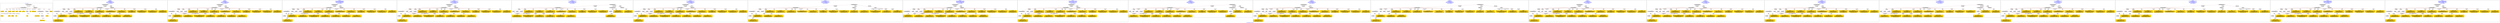 digraph n0 {
fontcolor="blue"
remincross="true"
label="s19-s-indianapolis-artworks.xml"
subgraph cluster_0 {
label="1-correct model"
n2[style="filled",color="white",fillcolor="lightgray",label="CulturalHeritageObject1"];
n3[shape="plaintext",style="filled",fillcolor="gold",label="creationDate"];
n4[style="filled",color="white",fillcolor="lightgray",label="Person1"];
n5[shape="plaintext",style="filled",fillcolor="gold",label="galleryLabel"];
n6[shape="plaintext",style="filled",fillcolor="gold",label="dimensions"];
n7[shape="plaintext",style="filled",fillcolor="gold",label="materials"];
n8[shape="plaintext",style="filled",fillcolor="gold",label="creditLine"];
n9[shape="plaintext",style="filled",fillcolor="gold",label="provenance"];
n10[style="filled",color="white",fillcolor="lightgray",label="Concept1"];
n11[shape="plaintext",style="filled",fillcolor="gold",label="title"];
n12[shape="plaintext",style="filled",fillcolor="gold",label="accessionNumber"];
n13[style="filled",color="white",fillcolor="lightgray",label="CulturalHeritageObject2"];
n14[style="filled",color="white",fillcolor="lightgray",label="Document2"];
n15[shape="plaintext",style="filled",fillcolor="gold",label="relatedArtworksTitle"];
n16[style="filled",color="white",fillcolor="lightgray",label="Document1"];
n17[shape="plaintext",style="filled",fillcolor="gold",label="nationality"];
n18[shape="plaintext",style="filled",fillcolor="gold",label="birthDate"];
n19[shape="plaintext",style="filled",fillcolor="gold",label="deathDate"];
n20[shape="plaintext",style="filled",fillcolor="gold",label="artist"];
n21[style="filled",color="white",fillcolor="lightgray",label="EuropeanaAggregation1"];
n22[style="filled",color="white",fillcolor="lightgray",label="WebResource1"];
n23[shape="plaintext",style="filled",fillcolor="gold",label="imageURL"];
n24[shape="plaintext",style="filled",fillcolor="gold",label="values"];
n25[shape="plaintext",style="filled",fillcolor="gold",label="relatedArtworksURL"];
n26[shape="plaintext",style="filled",fillcolor="gold",label="sourceURL"];
}
subgraph cluster_1 {
label="candidate 0\nlink coherence:1.0\nnode coherence:1.0\nconfidence:0.6954970453602907\nmapping score:0.6632048974730381\ncost:23.9999\n-precision:0.92-recall:0.92"
n28[style="filled",color="white",fillcolor="lightgray",label="CulturalHeritageObject1"];
n29[style="filled",color="white",fillcolor="lightgray",label="CulturalHeritageObject2"];
n30[style="filled",color="white",fillcolor="lightgray",label="Person1"];
n31[style="filled",color="white",fillcolor="lightgray",label="Concept1"];
n32[style="filled",color="white",fillcolor="lightgray",label="Document1"];
n33[style="filled",color="white",fillcolor="lightgray",label="Document2"];
n34[style="filled",color="white",fillcolor="lightgray",label="EuropeanaAggregation1"];
n35[style="filled",color="white",fillcolor="lightgray",label="WebResource1"];
n36[shape="plaintext",style="filled",fillcolor="gold",label="artist\n[Person,nameOfThePerson,0.49]\n[Document,classLink,0.271]\n[WebResource,classLink,0.146]\n[CulturalHeritageObject,provenance,0.093]"];
n37[shape="plaintext",style="filled",fillcolor="gold",label="creditLine\n[CulturalHeritageObject,provenance,0.829]\n[Document,classLink,0.062]\n[CulturalHeritageObject,title,0.055]\n[CulturalHeritageObject,description,0.054]"];
n38[shape="plaintext",style="filled",fillcolor="gold",label="creationDate\n[CulturalHeritageObject,created,0.76]\n[Person,dateOfDeath,0.113]\n[Person,dateOfBirth,0.073]\n[CulturalHeritageObject,description,0.054]"];
n39[shape="plaintext",style="filled",fillcolor="gold",label="relatedArtworksTitle\n[CulturalHeritageObject,title,0.461]\n[Document,classLink,0.321]\n[WebResource,classLink,0.113]\n[CulturalHeritageObject,provenance,0.104]"];
n40[shape="plaintext",style="filled",fillcolor="gold",label="imageURL\n[WebResource,classLink,0.899]\n[Document,classLink,0.099]\n[CulturalHeritageObject,extent,0.001]\n[Person,nameOfThePerson,0.001]"];
n41[shape="plaintext",style="filled",fillcolor="gold",label="sourceURL\n[Document,classLink,0.575]\n[WebResource,classLink,0.355]\n[CulturalHeritageObject,provenance,0.049]\n[Person,nameOfThePerson,0.022]"];
n42[shape="plaintext",style="filled",fillcolor="gold",label="materials\n[CulturalHeritageObject,medium,0.863]\n[Concept,prefLabel,0.099]\n[CulturalHeritageObject,description,0.033]\n[CulturalHeritageObject,extent,0.005]"];
n43[shape="plaintext",style="filled",fillcolor="gold",label="values\n[Concept,prefLabel,0.694]\n[CulturalHeritageObject,title,0.128]\n[CulturalHeritageObject,description,0.1]\n[Document,classLink,0.078]"];
n44[shape="plaintext",style="filled",fillcolor="gold",label="accessionNumber\n[CulturalHeritageObject,accessionNumber,1.0]\n[CulturalHeritageObject,extent,0.0]\n[CulturalHeritageObject,provenance,0.0]"];
n45[shape="plaintext",style="filled",fillcolor="gold",label="nationality\n[Person,countryAssociatedWithThePerson,0.812]\n[CulturalHeritageObject,provenance,0.08]\n[CulturalHeritageObject,description,0.063]\n[Concept,prefLabel,0.045]"];
n46[shape="plaintext",style="filled",fillcolor="gold",label="birthDate\n[Person,dateOfBirth,0.542]\n[CulturalHeritageObject,created,0.291]\n[Person,dateOfDeath,0.124]\n[CulturalHeritageObject,description,0.043]"];
n47[shape="plaintext",style="filled",fillcolor="gold",label="title\n[CulturalHeritageObject,title,0.456]\n[Document,classLink,0.297]\n[WebResource,classLink,0.17]\n[CulturalHeritageObject,description,0.077]"];
n48[shape="plaintext",style="filled",fillcolor="gold",label="dimensions\n[CulturalHeritageObject,extent,0.825]\n[Person,dateOfDeath,0.076]\n[Person,dateOfBirth,0.068]\n[Person,nameOfThePerson,0.031]"];
n49[shape="plaintext",style="filled",fillcolor="gold",label="deathDate\n[Person,dateOfDeath,0.552]\n[CulturalHeritageObject,created,0.285]\n[Person,dateOfBirth,0.098]\n[CulturalHeritageObject,provenance,0.064]"];
n50[shape="plaintext",style="filled",fillcolor="gold",label="relatedArtworksURL\n[Document,classLink,0.57]\n[WebResource,classLink,0.351]\n[CulturalHeritageObject,provenance,0.053]\n[Person,nameOfThePerson,0.026]"];
n51[shape="plaintext",style="filled",fillcolor="gold",label="galleryLabel\n[CulturalHeritageObject,description,0.744]\n[CulturalHeritageObject,provenance,0.115]\n[CulturalHeritageObject,title,0.075]\n[Document,classLink,0.066]"];
n52[shape="plaintext",style="filled",fillcolor="gold",label="provenance\n[CulturalHeritageObject,provenance,0.752]\n[CulturalHeritageObject,description,0.118]\n[Document,classLink,0.076]\n[CulturalHeritageObject,title,0.054]"];
}
subgraph cluster_2 {
label="candidate 1\nlink coherence:1.0\nnode coherence:1.0\nconfidence:0.6500859392200672\nmapping score:0.6480678620929636\ncost:23.9999\n-precision:0.92-recall:0.92"
n54[style="filled",color="white",fillcolor="lightgray",label="CulturalHeritageObject1"];
n55[style="filled",color="white",fillcolor="lightgray",label="CulturalHeritageObject2"];
n56[style="filled",color="white",fillcolor="lightgray",label="Person1"];
n57[style="filled",color="white",fillcolor="lightgray",label="Concept1"];
n58[style="filled",color="white",fillcolor="lightgray",label="Document1"];
n59[style="filled",color="white",fillcolor="lightgray",label="Document2"];
n60[style="filled",color="white",fillcolor="lightgray",label="EuropeanaAggregation1"];
n61[style="filled",color="white",fillcolor="lightgray",label="WebResource1"];
n62[shape="plaintext",style="filled",fillcolor="gold",label="sourceURL\n[Document,classLink,0.575]\n[WebResource,classLink,0.355]\n[CulturalHeritageObject,provenance,0.049]\n[Person,nameOfThePerson,0.022]"];
n63[shape="plaintext",style="filled",fillcolor="gold",label="creditLine\n[CulturalHeritageObject,provenance,0.829]\n[Document,classLink,0.062]\n[CulturalHeritageObject,title,0.055]\n[CulturalHeritageObject,description,0.054]"];
n64[shape="plaintext",style="filled",fillcolor="gold",label="creationDate\n[CulturalHeritageObject,created,0.76]\n[Person,dateOfDeath,0.113]\n[Person,dateOfBirth,0.073]\n[CulturalHeritageObject,description,0.054]"];
n65[shape="plaintext",style="filled",fillcolor="gold",label="relatedArtworksTitle\n[CulturalHeritageObject,title,0.461]\n[Document,classLink,0.321]\n[WebResource,classLink,0.113]\n[CulturalHeritageObject,provenance,0.104]"];
n66[shape="plaintext",style="filled",fillcolor="gold",label="imageURL\n[WebResource,classLink,0.899]\n[Document,classLink,0.099]\n[CulturalHeritageObject,extent,0.001]\n[Person,nameOfThePerson,0.001]"];
n67[shape="plaintext",style="filled",fillcolor="gold",label="materials\n[CulturalHeritageObject,medium,0.863]\n[Concept,prefLabel,0.099]\n[CulturalHeritageObject,description,0.033]\n[CulturalHeritageObject,extent,0.005]"];
n68[shape="plaintext",style="filled",fillcolor="gold",label="relatedArtworksURL\n[Document,classLink,0.57]\n[WebResource,classLink,0.351]\n[CulturalHeritageObject,provenance,0.053]\n[Person,nameOfThePerson,0.026]"];
n69[shape="plaintext",style="filled",fillcolor="gold",label="values\n[Concept,prefLabel,0.694]\n[CulturalHeritageObject,title,0.128]\n[CulturalHeritageObject,description,0.1]\n[Document,classLink,0.078]"];
n70[shape="plaintext",style="filled",fillcolor="gold",label="accessionNumber\n[CulturalHeritageObject,accessionNumber,1.0]\n[CulturalHeritageObject,extent,0.0]\n[CulturalHeritageObject,provenance,0.0]"];
n71[shape="plaintext",style="filled",fillcolor="gold",label="nationality\n[Person,countryAssociatedWithThePerson,0.812]\n[CulturalHeritageObject,provenance,0.08]\n[CulturalHeritageObject,description,0.063]\n[Concept,prefLabel,0.045]"];
n72[shape="plaintext",style="filled",fillcolor="gold",label="birthDate\n[Person,dateOfBirth,0.542]\n[CulturalHeritageObject,created,0.291]\n[Person,dateOfDeath,0.124]\n[CulturalHeritageObject,description,0.043]"];
n73[shape="plaintext",style="filled",fillcolor="gold",label="title\n[CulturalHeritageObject,title,0.456]\n[Document,classLink,0.297]\n[WebResource,classLink,0.17]\n[CulturalHeritageObject,description,0.077]"];
n74[shape="plaintext",style="filled",fillcolor="gold",label="dimensions\n[CulturalHeritageObject,extent,0.825]\n[Person,dateOfDeath,0.076]\n[Person,dateOfBirth,0.068]\n[Person,nameOfThePerson,0.031]"];
n75[shape="plaintext",style="filled",fillcolor="gold",label="deathDate\n[Person,dateOfDeath,0.552]\n[CulturalHeritageObject,created,0.285]\n[Person,dateOfBirth,0.098]\n[CulturalHeritageObject,provenance,0.064]"];
n76[shape="plaintext",style="filled",fillcolor="gold",label="artist\n[Person,nameOfThePerson,0.49]\n[Document,classLink,0.271]\n[WebResource,classLink,0.146]\n[CulturalHeritageObject,provenance,0.093]"];
n77[shape="plaintext",style="filled",fillcolor="gold",label="galleryLabel\n[CulturalHeritageObject,description,0.744]\n[CulturalHeritageObject,provenance,0.115]\n[CulturalHeritageObject,title,0.075]\n[Document,classLink,0.066]"];
n78[shape="plaintext",style="filled",fillcolor="gold",label="provenance\n[CulturalHeritageObject,provenance,0.752]\n[CulturalHeritageObject,description,0.118]\n[Document,classLink,0.076]\n[CulturalHeritageObject,title,0.054]"];
}
subgraph cluster_3 {
label="candidate 10\nlink coherence:0.9583333333333334\nnode coherence:0.9583333333333334\nconfidence:0.6516442283698184\nmapping score:0.6346984029206585\ncost:122.9999\n-precision:0.92-recall:0.92"
n80[style="filled",color="white",fillcolor="lightgray",label="CulturalHeritageObject1"];
n81[style="filled",color="white",fillcolor="lightgray",label="CulturalHeritageObject2"];
n82[style="filled",color="white",fillcolor="lightgray",label="Person1"];
n83[style="filled",color="white",fillcolor="lightgray",label="Concept1"];
n84[style="filled",color="white",fillcolor="lightgray",label="Document1"];
n85[style="filled",color="white",fillcolor="lightgray",label="Document2"];
n86[style="filled",color="white",fillcolor="lightgray",label="EuropeanaAggregation1"];
n87[style="filled",color="white",fillcolor="lightgray",label="WebResource1"];
n88[shape="plaintext",style="filled",fillcolor="gold",label="creditLine\n[CulturalHeritageObject,provenance,0.829]\n[Document,classLink,0.062]\n[CulturalHeritageObject,title,0.055]\n[CulturalHeritageObject,description,0.054]"];
n89[shape="plaintext",style="filled",fillcolor="gold",label="creationDate\n[CulturalHeritageObject,created,0.76]\n[Person,dateOfDeath,0.113]\n[Person,dateOfBirth,0.073]\n[CulturalHeritageObject,description,0.054]"];
n90[shape="plaintext",style="filled",fillcolor="gold",label="relatedArtworksTitle\n[CulturalHeritageObject,title,0.461]\n[Document,classLink,0.321]\n[WebResource,classLink,0.113]\n[CulturalHeritageObject,provenance,0.104]"];
n91[shape="plaintext",style="filled",fillcolor="gold",label="imageURL\n[WebResource,classLink,0.899]\n[Document,classLink,0.099]\n[CulturalHeritageObject,extent,0.001]\n[Person,nameOfThePerson,0.001]"];
n92[shape="plaintext",style="filled",fillcolor="gold",label="materials\n[CulturalHeritageObject,medium,0.863]\n[Concept,prefLabel,0.099]\n[CulturalHeritageObject,description,0.033]\n[CulturalHeritageObject,extent,0.005]"];
n93[shape="plaintext",style="filled",fillcolor="gold",label="relatedArtworksURL\n[Document,classLink,0.57]\n[WebResource,classLink,0.351]\n[CulturalHeritageObject,provenance,0.053]\n[Person,nameOfThePerson,0.026]"];
n94[shape="plaintext",style="filled",fillcolor="gold",label="values\n[Concept,prefLabel,0.694]\n[CulturalHeritageObject,title,0.128]\n[CulturalHeritageObject,description,0.1]\n[Document,classLink,0.078]"];
n95[shape="plaintext",style="filled",fillcolor="gold",label="sourceURL\n[Document,classLink,0.575]\n[WebResource,classLink,0.355]\n[CulturalHeritageObject,provenance,0.049]\n[Person,nameOfThePerson,0.022]"];
n96[shape="plaintext",style="filled",fillcolor="gold",label="accessionNumber\n[CulturalHeritageObject,accessionNumber,1.0]\n[CulturalHeritageObject,extent,0.0]\n[CulturalHeritageObject,provenance,0.0]"];
n97[shape="plaintext",style="filled",fillcolor="gold",label="nationality\n[Person,countryAssociatedWithThePerson,0.812]\n[CulturalHeritageObject,provenance,0.08]\n[CulturalHeritageObject,description,0.063]\n[Concept,prefLabel,0.045]"];
n98[shape="plaintext",style="filled",fillcolor="gold",label="birthDate\n[Person,dateOfBirth,0.542]\n[CulturalHeritageObject,created,0.291]\n[Person,dateOfDeath,0.124]\n[CulturalHeritageObject,description,0.043]"];
n99[shape="plaintext",style="filled",fillcolor="gold",label="title\n[CulturalHeritageObject,title,0.456]\n[Document,classLink,0.297]\n[WebResource,classLink,0.17]\n[CulturalHeritageObject,description,0.077]"];
n100[shape="plaintext",style="filled",fillcolor="gold",label="dimensions\n[CulturalHeritageObject,extent,0.825]\n[Person,dateOfDeath,0.076]\n[Person,dateOfBirth,0.068]\n[Person,nameOfThePerson,0.031]"];
n101[shape="plaintext",style="filled",fillcolor="gold",label="deathDate\n[Person,dateOfDeath,0.552]\n[CulturalHeritageObject,created,0.285]\n[Person,dateOfBirth,0.098]\n[CulturalHeritageObject,provenance,0.064]"];
n102[shape="plaintext",style="filled",fillcolor="gold",label="artist\n[Person,nameOfThePerson,0.49]\n[Document,classLink,0.271]\n[WebResource,classLink,0.146]\n[CulturalHeritageObject,provenance,0.093]"];
n103[shape="plaintext",style="filled",fillcolor="gold",label="galleryLabel\n[CulturalHeritageObject,description,0.744]\n[CulturalHeritageObject,provenance,0.115]\n[CulturalHeritageObject,title,0.075]\n[Document,classLink,0.066]"];
n104[shape="plaintext",style="filled",fillcolor="gold",label="provenance\n[CulturalHeritageObject,provenance,0.752]\n[CulturalHeritageObject,description,0.118]\n[Document,classLink,0.076]\n[CulturalHeritageObject,title,0.054]"];
}
subgraph cluster_4 {
label="candidate 11\nlink coherence:0.9583333333333334\nnode coherence:1.0\nconfidence:0.6500859392200672\nmapping score:0.6480678620929636\ncost:23.9999\n-precision:0.88-recall:0.88"
n106[style="filled",color="white",fillcolor="lightgray",label="CulturalHeritageObject1"];
n107[style="filled",color="white",fillcolor="lightgray",label="CulturalHeritageObject2"];
n108[style="filled",color="white",fillcolor="lightgray",label="Person1"];
n109[style="filled",color="white",fillcolor="lightgray",label="Concept1"];
n110[style="filled",color="white",fillcolor="lightgray",label="Document1"];
n111[style="filled",color="white",fillcolor="lightgray",label="Document2"];
n112[style="filled",color="white",fillcolor="lightgray",label="EuropeanaAggregation1"];
n113[style="filled",color="white",fillcolor="lightgray",label="WebResource1"];
n114[shape="plaintext",style="filled",fillcolor="gold",label="sourceURL\n[Document,classLink,0.575]\n[WebResource,classLink,0.355]\n[CulturalHeritageObject,provenance,0.049]\n[Person,nameOfThePerson,0.022]"];
n115[shape="plaintext",style="filled",fillcolor="gold",label="creditLine\n[CulturalHeritageObject,provenance,0.829]\n[Document,classLink,0.062]\n[CulturalHeritageObject,title,0.055]\n[CulturalHeritageObject,description,0.054]"];
n116[shape="plaintext",style="filled",fillcolor="gold",label="creationDate\n[CulturalHeritageObject,created,0.76]\n[Person,dateOfDeath,0.113]\n[Person,dateOfBirth,0.073]\n[CulturalHeritageObject,description,0.054]"];
n117[shape="plaintext",style="filled",fillcolor="gold",label="relatedArtworksTitle\n[CulturalHeritageObject,title,0.461]\n[Document,classLink,0.321]\n[WebResource,classLink,0.113]\n[CulturalHeritageObject,provenance,0.104]"];
n118[shape="plaintext",style="filled",fillcolor="gold",label="imageURL\n[WebResource,classLink,0.899]\n[Document,classLink,0.099]\n[CulturalHeritageObject,extent,0.001]\n[Person,nameOfThePerson,0.001]"];
n119[shape="plaintext",style="filled",fillcolor="gold",label="materials\n[CulturalHeritageObject,medium,0.863]\n[Concept,prefLabel,0.099]\n[CulturalHeritageObject,description,0.033]\n[CulturalHeritageObject,extent,0.005]"];
n120[shape="plaintext",style="filled",fillcolor="gold",label="relatedArtworksURL\n[Document,classLink,0.57]\n[WebResource,classLink,0.351]\n[CulturalHeritageObject,provenance,0.053]\n[Person,nameOfThePerson,0.026]"];
n121[shape="plaintext",style="filled",fillcolor="gold",label="values\n[Concept,prefLabel,0.694]\n[CulturalHeritageObject,title,0.128]\n[CulturalHeritageObject,description,0.1]\n[Document,classLink,0.078]"];
n122[shape="plaintext",style="filled",fillcolor="gold",label="accessionNumber\n[CulturalHeritageObject,accessionNumber,1.0]\n[CulturalHeritageObject,extent,0.0]\n[CulturalHeritageObject,provenance,0.0]"];
n123[shape="plaintext",style="filled",fillcolor="gold",label="nationality\n[Person,countryAssociatedWithThePerson,0.812]\n[CulturalHeritageObject,provenance,0.08]\n[CulturalHeritageObject,description,0.063]\n[Concept,prefLabel,0.045]"];
n124[shape="plaintext",style="filled",fillcolor="gold",label="birthDate\n[Person,dateOfBirth,0.542]\n[CulturalHeritageObject,created,0.291]\n[Person,dateOfDeath,0.124]\n[CulturalHeritageObject,description,0.043]"];
n125[shape="plaintext",style="filled",fillcolor="gold",label="title\n[CulturalHeritageObject,title,0.456]\n[Document,classLink,0.297]\n[WebResource,classLink,0.17]\n[CulturalHeritageObject,description,0.077]"];
n126[shape="plaintext",style="filled",fillcolor="gold",label="dimensions\n[CulturalHeritageObject,extent,0.825]\n[Person,dateOfDeath,0.076]\n[Person,dateOfBirth,0.068]\n[Person,nameOfThePerson,0.031]"];
n127[shape="plaintext",style="filled",fillcolor="gold",label="deathDate\n[Person,dateOfDeath,0.552]\n[CulturalHeritageObject,created,0.285]\n[Person,dateOfBirth,0.098]\n[CulturalHeritageObject,provenance,0.064]"];
n128[shape="plaintext",style="filled",fillcolor="gold",label="artist\n[Person,nameOfThePerson,0.49]\n[Document,classLink,0.271]\n[WebResource,classLink,0.146]\n[CulturalHeritageObject,provenance,0.093]"];
n129[shape="plaintext",style="filled",fillcolor="gold",label="galleryLabel\n[CulturalHeritageObject,description,0.744]\n[CulturalHeritageObject,provenance,0.115]\n[CulturalHeritageObject,title,0.075]\n[Document,classLink,0.066]"];
n130[shape="plaintext",style="filled",fillcolor="gold",label="provenance\n[CulturalHeritageObject,provenance,0.752]\n[CulturalHeritageObject,description,0.118]\n[Document,classLink,0.076]\n[CulturalHeritageObject,title,0.054]"];
}
subgraph cluster_5 {
label="candidate 12\nlink coherence:0.9583333333333334\nnode coherence:1.0\nconfidence:0.6500859392200672\nmapping score:0.6480678620929636\ncost:123.009912\n-precision:0.88-recall:0.88"
n132[style="filled",color="white",fillcolor="lightgray",label="CulturalHeritageObject1"];
n133[style="filled",color="white",fillcolor="lightgray",label="Person1"];
n134[style="filled",color="white",fillcolor="lightgray",label="Concept1"];
n135[style="filled",color="white",fillcolor="lightgray",label="Document1"];
n136[style="filled",color="white",fillcolor="lightgray",label="CulturalHeritageObject2"];
n137[style="filled",color="white",fillcolor="lightgray",label="Document2"];
n138[style="filled",color="white",fillcolor="lightgray",label="EuropeanaAggregation1"];
n139[style="filled",color="white",fillcolor="lightgray",label="WebResource1"];
n140[shape="plaintext",style="filled",fillcolor="gold",label="sourceURL\n[Document,classLink,0.575]\n[WebResource,classLink,0.355]\n[CulturalHeritageObject,provenance,0.049]\n[Person,nameOfThePerson,0.022]"];
n141[shape="plaintext",style="filled",fillcolor="gold",label="creditLine\n[CulturalHeritageObject,provenance,0.829]\n[Document,classLink,0.062]\n[CulturalHeritageObject,title,0.055]\n[CulturalHeritageObject,description,0.054]"];
n142[shape="plaintext",style="filled",fillcolor="gold",label="creationDate\n[CulturalHeritageObject,created,0.76]\n[Person,dateOfDeath,0.113]\n[Person,dateOfBirth,0.073]\n[CulturalHeritageObject,description,0.054]"];
n143[shape="plaintext",style="filled",fillcolor="gold",label="relatedArtworksTitle\n[CulturalHeritageObject,title,0.461]\n[Document,classLink,0.321]\n[WebResource,classLink,0.113]\n[CulturalHeritageObject,provenance,0.104]"];
n144[shape="plaintext",style="filled",fillcolor="gold",label="imageURL\n[WebResource,classLink,0.899]\n[Document,classLink,0.099]\n[CulturalHeritageObject,extent,0.001]\n[Person,nameOfThePerson,0.001]"];
n145[shape="plaintext",style="filled",fillcolor="gold",label="materials\n[CulturalHeritageObject,medium,0.863]\n[Concept,prefLabel,0.099]\n[CulturalHeritageObject,description,0.033]\n[CulturalHeritageObject,extent,0.005]"];
n146[shape="plaintext",style="filled",fillcolor="gold",label="relatedArtworksURL\n[Document,classLink,0.57]\n[WebResource,classLink,0.351]\n[CulturalHeritageObject,provenance,0.053]\n[Person,nameOfThePerson,0.026]"];
n147[shape="plaintext",style="filled",fillcolor="gold",label="values\n[Concept,prefLabel,0.694]\n[CulturalHeritageObject,title,0.128]\n[CulturalHeritageObject,description,0.1]\n[Document,classLink,0.078]"];
n148[shape="plaintext",style="filled",fillcolor="gold",label="accessionNumber\n[CulturalHeritageObject,accessionNumber,1.0]\n[CulturalHeritageObject,extent,0.0]\n[CulturalHeritageObject,provenance,0.0]"];
n149[shape="plaintext",style="filled",fillcolor="gold",label="nationality\n[Person,countryAssociatedWithThePerson,0.812]\n[CulturalHeritageObject,provenance,0.08]\n[CulturalHeritageObject,description,0.063]\n[Concept,prefLabel,0.045]"];
n150[shape="plaintext",style="filled",fillcolor="gold",label="birthDate\n[Person,dateOfBirth,0.542]\n[CulturalHeritageObject,created,0.291]\n[Person,dateOfDeath,0.124]\n[CulturalHeritageObject,description,0.043]"];
n151[shape="plaintext",style="filled",fillcolor="gold",label="title\n[CulturalHeritageObject,title,0.456]\n[Document,classLink,0.297]\n[WebResource,classLink,0.17]\n[CulturalHeritageObject,description,0.077]"];
n152[shape="plaintext",style="filled",fillcolor="gold",label="dimensions\n[CulturalHeritageObject,extent,0.825]\n[Person,dateOfDeath,0.076]\n[Person,dateOfBirth,0.068]\n[Person,nameOfThePerson,0.031]"];
n153[shape="plaintext",style="filled",fillcolor="gold",label="deathDate\n[Person,dateOfDeath,0.552]\n[CulturalHeritageObject,created,0.285]\n[Person,dateOfBirth,0.098]\n[CulturalHeritageObject,provenance,0.064]"];
n154[shape="plaintext",style="filled",fillcolor="gold",label="artist\n[Person,nameOfThePerson,0.49]\n[Document,classLink,0.271]\n[WebResource,classLink,0.146]\n[CulturalHeritageObject,provenance,0.093]"];
n155[shape="plaintext",style="filled",fillcolor="gold",label="galleryLabel\n[CulturalHeritageObject,description,0.744]\n[CulturalHeritageObject,provenance,0.115]\n[CulturalHeritageObject,title,0.075]\n[Document,classLink,0.066]"];
n156[shape="plaintext",style="filled",fillcolor="gold",label="provenance\n[CulturalHeritageObject,provenance,0.752]\n[CulturalHeritageObject,description,0.118]\n[Document,classLink,0.076]\n[CulturalHeritageObject,title,0.054]"];
}
subgraph cluster_6 {
label="candidate 13\nlink coherence:0.9583333333333334\nnode coherence:1.0\nconfidence:0.6500859392200672\nmapping score:0.6480678620929636\ncost:123.009922\n-precision:0.92-recall:0.92"
n158[style="filled",color="white",fillcolor="lightgray",label="CulturalHeritageObject1"];
n159[style="filled",color="white",fillcolor="lightgray",label="CulturalHeritageObject2"];
n160[style="filled",color="white",fillcolor="lightgray",label="Person1"];
n161[style="filled",color="white",fillcolor="lightgray",label="Concept1"];
n162[style="filled",color="white",fillcolor="lightgray",label="Document1"];
n163[style="filled",color="white",fillcolor="lightgray",label="Document2"];
n164[style="filled",color="white",fillcolor="lightgray",label="EuropeanaAggregation1"];
n165[style="filled",color="white",fillcolor="lightgray",label="WebResource1"];
n166[shape="plaintext",style="filled",fillcolor="gold",label="sourceURL\n[Document,classLink,0.575]\n[WebResource,classLink,0.355]\n[CulturalHeritageObject,provenance,0.049]\n[Person,nameOfThePerson,0.022]"];
n167[shape="plaintext",style="filled",fillcolor="gold",label="creditLine\n[CulturalHeritageObject,provenance,0.829]\n[Document,classLink,0.062]\n[CulturalHeritageObject,title,0.055]\n[CulturalHeritageObject,description,0.054]"];
n168[shape="plaintext",style="filled",fillcolor="gold",label="creationDate\n[CulturalHeritageObject,created,0.76]\n[Person,dateOfDeath,0.113]\n[Person,dateOfBirth,0.073]\n[CulturalHeritageObject,description,0.054]"];
n169[shape="plaintext",style="filled",fillcolor="gold",label="relatedArtworksTitle\n[CulturalHeritageObject,title,0.461]\n[Document,classLink,0.321]\n[WebResource,classLink,0.113]\n[CulturalHeritageObject,provenance,0.104]"];
n170[shape="plaintext",style="filled",fillcolor="gold",label="imageURL\n[WebResource,classLink,0.899]\n[Document,classLink,0.099]\n[CulturalHeritageObject,extent,0.001]\n[Person,nameOfThePerson,0.001]"];
n171[shape="plaintext",style="filled",fillcolor="gold",label="materials\n[CulturalHeritageObject,medium,0.863]\n[Concept,prefLabel,0.099]\n[CulturalHeritageObject,description,0.033]\n[CulturalHeritageObject,extent,0.005]"];
n172[shape="plaintext",style="filled",fillcolor="gold",label="relatedArtworksURL\n[Document,classLink,0.57]\n[WebResource,classLink,0.351]\n[CulturalHeritageObject,provenance,0.053]\n[Person,nameOfThePerson,0.026]"];
n173[shape="plaintext",style="filled",fillcolor="gold",label="values\n[Concept,prefLabel,0.694]\n[CulturalHeritageObject,title,0.128]\n[CulturalHeritageObject,description,0.1]\n[Document,classLink,0.078]"];
n174[shape="plaintext",style="filled",fillcolor="gold",label="accessionNumber\n[CulturalHeritageObject,accessionNumber,1.0]\n[CulturalHeritageObject,extent,0.0]\n[CulturalHeritageObject,provenance,0.0]"];
n175[shape="plaintext",style="filled",fillcolor="gold",label="nationality\n[Person,countryAssociatedWithThePerson,0.812]\n[CulturalHeritageObject,provenance,0.08]\n[CulturalHeritageObject,description,0.063]\n[Concept,prefLabel,0.045]"];
n176[shape="plaintext",style="filled",fillcolor="gold",label="birthDate\n[Person,dateOfBirth,0.542]\n[CulturalHeritageObject,created,0.291]\n[Person,dateOfDeath,0.124]\n[CulturalHeritageObject,description,0.043]"];
n177[shape="plaintext",style="filled",fillcolor="gold",label="title\n[CulturalHeritageObject,title,0.456]\n[Document,classLink,0.297]\n[WebResource,classLink,0.17]\n[CulturalHeritageObject,description,0.077]"];
n178[shape="plaintext",style="filled",fillcolor="gold",label="dimensions\n[CulturalHeritageObject,extent,0.825]\n[Person,dateOfDeath,0.076]\n[Person,dateOfBirth,0.068]\n[Person,nameOfThePerson,0.031]"];
n179[shape="plaintext",style="filled",fillcolor="gold",label="deathDate\n[Person,dateOfDeath,0.552]\n[CulturalHeritageObject,created,0.285]\n[Person,dateOfBirth,0.098]\n[CulturalHeritageObject,provenance,0.064]"];
n180[shape="plaintext",style="filled",fillcolor="gold",label="artist\n[Person,nameOfThePerson,0.49]\n[Document,classLink,0.271]\n[WebResource,classLink,0.146]\n[CulturalHeritageObject,provenance,0.093]"];
n181[shape="plaintext",style="filled",fillcolor="gold",label="galleryLabel\n[CulturalHeritageObject,description,0.744]\n[CulturalHeritageObject,provenance,0.115]\n[CulturalHeritageObject,title,0.075]\n[Document,classLink,0.066]"];
n182[shape="plaintext",style="filled",fillcolor="gold",label="provenance\n[CulturalHeritageObject,provenance,0.752]\n[CulturalHeritageObject,description,0.118]\n[Document,classLink,0.076]\n[CulturalHeritageObject,title,0.054]"];
}
subgraph cluster_7 {
label="candidate 14\nlink coherence:0.9583333333333334\nnode coherence:1.0\nconfidence:0.6500859392200672\nmapping score:0.6480678620929636\ncost:123.009942\n-precision:0.88-recall:0.88"
n184[style="filled",color="white",fillcolor="lightgray",label="CulturalHeritageObject1"];
n185[style="filled",color="white",fillcolor="lightgray",label="CulturalHeritageObject2"];
n186[style="filled",color="white",fillcolor="lightgray",label="Concept1"];
n187[style="filled",color="white",fillcolor="lightgray",label="Document1"];
n188[style="filled",color="white",fillcolor="lightgray",label="Document2"];
n189[style="filled",color="white",fillcolor="lightgray",label="EuropeanaAggregation1"];
n190[style="filled",color="white",fillcolor="lightgray",label="WebResource1"];
n191[style="filled",color="white",fillcolor="lightgray",label="Person1"];
n192[shape="plaintext",style="filled",fillcolor="gold",label="sourceURL\n[Document,classLink,0.575]\n[WebResource,classLink,0.355]\n[CulturalHeritageObject,provenance,0.049]\n[Person,nameOfThePerson,0.022]"];
n193[shape="plaintext",style="filled",fillcolor="gold",label="creditLine\n[CulturalHeritageObject,provenance,0.829]\n[Document,classLink,0.062]\n[CulturalHeritageObject,title,0.055]\n[CulturalHeritageObject,description,0.054]"];
n194[shape="plaintext",style="filled",fillcolor="gold",label="creationDate\n[CulturalHeritageObject,created,0.76]\n[Person,dateOfDeath,0.113]\n[Person,dateOfBirth,0.073]\n[CulturalHeritageObject,description,0.054]"];
n195[shape="plaintext",style="filled",fillcolor="gold",label="relatedArtworksTitle\n[CulturalHeritageObject,title,0.461]\n[Document,classLink,0.321]\n[WebResource,classLink,0.113]\n[CulturalHeritageObject,provenance,0.104]"];
n196[shape="plaintext",style="filled",fillcolor="gold",label="imageURL\n[WebResource,classLink,0.899]\n[Document,classLink,0.099]\n[CulturalHeritageObject,extent,0.001]\n[Person,nameOfThePerson,0.001]"];
n197[shape="plaintext",style="filled",fillcolor="gold",label="materials\n[CulturalHeritageObject,medium,0.863]\n[Concept,prefLabel,0.099]\n[CulturalHeritageObject,description,0.033]\n[CulturalHeritageObject,extent,0.005]"];
n198[shape="plaintext",style="filled",fillcolor="gold",label="relatedArtworksURL\n[Document,classLink,0.57]\n[WebResource,classLink,0.351]\n[CulturalHeritageObject,provenance,0.053]\n[Person,nameOfThePerson,0.026]"];
n199[shape="plaintext",style="filled",fillcolor="gold",label="values\n[Concept,prefLabel,0.694]\n[CulturalHeritageObject,title,0.128]\n[CulturalHeritageObject,description,0.1]\n[Document,classLink,0.078]"];
n200[shape="plaintext",style="filled",fillcolor="gold",label="accessionNumber\n[CulturalHeritageObject,accessionNumber,1.0]\n[CulturalHeritageObject,extent,0.0]\n[CulturalHeritageObject,provenance,0.0]"];
n201[shape="plaintext",style="filled",fillcolor="gold",label="nationality\n[Person,countryAssociatedWithThePerson,0.812]\n[CulturalHeritageObject,provenance,0.08]\n[CulturalHeritageObject,description,0.063]\n[Concept,prefLabel,0.045]"];
n202[shape="plaintext",style="filled",fillcolor="gold",label="birthDate\n[Person,dateOfBirth,0.542]\n[CulturalHeritageObject,created,0.291]\n[Person,dateOfDeath,0.124]\n[CulturalHeritageObject,description,0.043]"];
n203[shape="plaintext",style="filled",fillcolor="gold",label="title\n[CulturalHeritageObject,title,0.456]\n[Document,classLink,0.297]\n[WebResource,classLink,0.17]\n[CulturalHeritageObject,description,0.077]"];
n204[shape="plaintext",style="filled",fillcolor="gold",label="dimensions\n[CulturalHeritageObject,extent,0.825]\n[Person,dateOfDeath,0.076]\n[Person,dateOfBirth,0.068]\n[Person,nameOfThePerson,0.031]"];
n205[shape="plaintext",style="filled",fillcolor="gold",label="deathDate\n[Person,dateOfDeath,0.552]\n[CulturalHeritageObject,created,0.285]\n[Person,dateOfBirth,0.098]\n[CulturalHeritageObject,provenance,0.064]"];
n206[shape="plaintext",style="filled",fillcolor="gold",label="artist\n[Person,nameOfThePerson,0.49]\n[Document,classLink,0.271]\n[WebResource,classLink,0.146]\n[CulturalHeritageObject,provenance,0.093]"];
n207[shape="plaintext",style="filled",fillcolor="gold",label="galleryLabel\n[CulturalHeritageObject,description,0.744]\n[CulturalHeritageObject,provenance,0.115]\n[CulturalHeritageObject,title,0.075]\n[Document,classLink,0.066]"];
n208[shape="plaintext",style="filled",fillcolor="gold",label="provenance\n[CulturalHeritageObject,provenance,0.752]\n[CulturalHeritageObject,description,0.118]\n[Document,classLink,0.076]\n[CulturalHeritageObject,title,0.054]"];
}
subgraph cluster_8 {
label="candidate 15\nlink coherence:0.9565217391304348\nnode coherence:0.9565217391304348\nconfidence:0.6645508189375693\nmapping score:0.6482006566109033\ncost:121.9999\n-precision:0.91-recall:0.88"
n210[style="filled",color="white",fillcolor="lightgray",label="CulturalHeritageObject1"];
n211[style="filled",color="white",fillcolor="lightgray",label="CulturalHeritageObject2"];
n212[style="filled",color="white",fillcolor="lightgray",label="Person1"];
n213[style="filled",color="white",fillcolor="lightgray",label="Concept1"];
n214[style="filled",color="white",fillcolor="lightgray",label="Document1"];
n215[style="filled",color="white",fillcolor="lightgray",label="EuropeanaAggregation1"];
n216[style="filled",color="white",fillcolor="lightgray",label="WebResource1"];
n217[shape="plaintext",style="filled",fillcolor="gold",label="artist\n[Person,nameOfThePerson,0.49]\n[Document,classLink,0.271]\n[WebResource,classLink,0.146]\n[CulturalHeritageObject,provenance,0.093]"];
n218[shape="plaintext",style="filled",fillcolor="gold",label="creditLine\n[CulturalHeritageObject,provenance,0.829]\n[Document,classLink,0.062]\n[CulturalHeritageObject,title,0.055]\n[CulturalHeritageObject,description,0.054]"];
n219[shape="plaintext",style="filled",fillcolor="gold",label="creationDate\n[CulturalHeritageObject,created,0.76]\n[Person,dateOfDeath,0.113]\n[Person,dateOfBirth,0.073]\n[CulturalHeritageObject,description,0.054]"];
n220[shape="plaintext",style="filled",fillcolor="gold",label="relatedArtworksTitle\n[CulturalHeritageObject,title,0.461]\n[Document,classLink,0.321]\n[WebResource,classLink,0.113]\n[CulturalHeritageObject,provenance,0.104]"];
n221[shape="plaintext",style="filled",fillcolor="gold",label="imageURL\n[WebResource,classLink,0.899]\n[Document,classLink,0.099]\n[CulturalHeritageObject,extent,0.001]\n[Person,nameOfThePerson,0.001]"];
n222[shape="plaintext",style="filled",fillcolor="gold",label="materials\n[CulturalHeritageObject,medium,0.863]\n[Concept,prefLabel,0.099]\n[CulturalHeritageObject,description,0.033]\n[CulturalHeritageObject,extent,0.005]"];
n223[shape="plaintext",style="filled",fillcolor="gold",label="values\n[Concept,prefLabel,0.694]\n[CulturalHeritageObject,title,0.128]\n[CulturalHeritageObject,description,0.1]\n[Document,classLink,0.078]"];
n224[shape="plaintext",style="filled",fillcolor="gold",label="sourceURL\n[Document,classLink,0.575]\n[WebResource,classLink,0.355]\n[CulturalHeritageObject,provenance,0.049]\n[Person,nameOfThePerson,0.022]"];
n225[shape="plaintext",style="filled",fillcolor="gold",label="accessionNumber\n[CulturalHeritageObject,accessionNumber,1.0]\n[CulturalHeritageObject,extent,0.0]\n[CulturalHeritageObject,provenance,0.0]"];
n226[shape="plaintext",style="filled",fillcolor="gold",label="nationality\n[Person,countryAssociatedWithThePerson,0.812]\n[CulturalHeritageObject,provenance,0.08]\n[CulturalHeritageObject,description,0.063]\n[Concept,prefLabel,0.045]"];
n227[shape="plaintext",style="filled",fillcolor="gold",label="birthDate\n[Person,dateOfBirth,0.542]\n[CulturalHeritageObject,created,0.291]\n[Person,dateOfDeath,0.124]\n[CulturalHeritageObject,description,0.043]"];
n228[shape="plaintext",style="filled",fillcolor="gold",label="title\n[CulturalHeritageObject,title,0.456]\n[Document,classLink,0.297]\n[WebResource,classLink,0.17]\n[CulturalHeritageObject,description,0.077]"];
n229[shape="plaintext",style="filled",fillcolor="gold",label="dimensions\n[CulturalHeritageObject,extent,0.825]\n[Person,dateOfDeath,0.076]\n[Person,dateOfBirth,0.068]\n[Person,nameOfThePerson,0.031]"];
n230[shape="plaintext",style="filled",fillcolor="gold",label="deathDate\n[Person,dateOfDeath,0.552]\n[CulturalHeritageObject,created,0.285]\n[Person,dateOfBirth,0.098]\n[CulturalHeritageObject,provenance,0.064]"];
n231[shape="plaintext",style="filled",fillcolor="gold",label="relatedArtworksURL\n[Document,classLink,0.57]\n[WebResource,classLink,0.351]\n[CulturalHeritageObject,provenance,0.053]\n[Person,nameOfThePerson,0.026]"];
n232[shape="plaintext",style="filled",fillcolor="gold",label="galleryLabel\n[CulturalHeritageObject,description,0.744]\n[CulturalHeritageObject,provenance,0.115]\n[CulturalHeritageObject,title,0.075]\n[Document,classLink,0.066]"];
n233[shape="plaintext",style="filled",fillcolor="gold",label="provenance\n[CulturalHeritageObject,provenance,0.752]\n[CulturalHeritageObject,description,0.118]\n[Document,classLink,0.076]\n[CulturalHeritageObject,title,0.054]"];
}
subgraph cluster_9 {
label="candidate 16\nlink coherence:0.9565217391304348\nnode coherence:0.9565217391304348\nconfidence:0.6282912974617735\nmapping score:0.6361141494523047\ncost:121.99991\n-precision:0.91-recall:0.88"
n235[style="filled",color="white",fillcolor="lightgray",label="CulturalHeritageObject1"];
n236[style="filled",color="white",fillcolor="lightgray",label="CulturalHeritageObject2"];
n237[style="filled",color="white",fillcolor="lightgray",label="Person1"];
n238[style="filled",color="white",fillcolor="lightgray",label="Document1"];
n239[style="filled",color="white",fillcolor="lightgray",label="Document2"];
n240[style="filled",color="white",fillcolor="lightgray",label="EuropeanaAggregation1"];
n241[style="filled",color="white",fillcolor="lightgray",label="WebResource1"];
n242[shape="plaintext",style="filled",fillcolor="gold",label="artist\n[Person,nameOfThePerson,0.49]\n[Document,classLink,0.271]\n[WebResource,classLink,0.146]\n[CulturalHeritageObject,provenance,0.093]"];
n243[shape="plaintext",style="filled",fillcolor="gold",label="creditLine\n[CulturalHeritageObject,provenance,0.829]\n[Document,classLink,0.062]\n[CulturalHeritageObject,title,0.055]\n[CulturalHeritageObject,description,0.054]"];
n244[shape="plaintext",style="filled",fillcolor="gold",label="creationDate\n[CulturalHeritageObject,created,0.76]\n[Person,dateOfDeath,0.113]\n[Person,dateOfBirth,0.073]\n[CulturalHeritageObject,description,0.054]"];
n245[shape="plaintext",style="filled",fillcolor="gold",label="relatedArtworksTitle\n[CulturalHeritageObject,title,0.461]\n[Document,classLink,0.321]\n[WebResource,classLink,0.113]\n[CulturalHeritageObject,provenance,0.104]"];
n246[shape="plaintext",style="filled",fillcolor="gold",label="imageURL\n[WebResource,classLink,0.899]\n[Document,classLink,0.099]\n[CulturalHeritageObject,extent,0.001]\n[Person,nameOfThePerson,0.001]"];
n247[shape="plaintext",style="filled",fillcolor="gold",label="materials\n[CulturalHeritageObject,medium,0.863]\n[Concept,prefLabel,0.099]\n[CulturalHeritageObject,description,0.033]\n[CulturalHeritageObject,extent,0.005]"];
n248[shape="plaintext",style="filled",fillcolor="gold",label="relatedArtworksURL\n[Document,classLink,0.57]\n[WebResource,classLink,0.351]\n[CulturalHeritageObject,provenance,0.053]\n[Person,nameOfThePerson,0.026]"];
n249[shape="plaintext",style="filled",fillcolor="gold",label="sourceURL\n[Document,classLink,0.575]\n[WebResource,classLink,0.355]\n[CulturalHeritageObject,provenance,0.049]\n[Person,nameOfThePerson,0.022]"];
n250[shape="plaintext",style="filled",fillcolor="gold",label="accessionNumber\n[CulturalHeritageObject,accessionNumber,1.0]\n[CulturalHeritageObject,extent,0.0]\n[CulturalHeritageObject,provenance,0.0]"];
n251[shape="plaintext",style="filled",fillcolor="gold",label="nationality\n[Person,countryAssociatedWithThePerson,0.812]\n[CulturalHeritageObject,provenance,0.08]\n[CulturalHeritageObject,description,0.063]\n[Concept,prefLabel,0.045]"];
n252[shape="plaintext",style="filled",fillcolor="gold",label="birthDate\n[Person,dateOfBirth,0.542]\n[CulturalHeritageObject,created,0.291]\n[Person,dateOfDeath,0.124]\n[CulturalHeritageObject,description,0.043]"];
n253[shape="plaintext",style="filled",fillcolor="gold",label="title\n[CulturalHeritageObject,title,0.456]\n[Document,classLink,0.297]\n[WebResource,classLink,0.17]\n[CulturalHeritageObject,description,0.077]"];
n254[shape="plaintext",style="filled",fillcolor="gold",label="dimensions\n[CulturalHeritageObject,extent,0.825]\n[Person,dateOfDeath,0.076]\n[Person,dateOfBirth,0.068]\n[Person,nameOfThePerson,0.031]"];
n255[shape="plaintext",style="filled",fillcolor="gold",label="deathDate\n[Person,dateOfDeath,0.552]\n[CulturalHeritageObject,created,0.285]\n[Person,dateOfBirth,0.098]\n[CulturalHeritageObject,provenance,0.064]"];
n256[shape="plaintext",style="filled",fillcolor="gold",label="values\n[Concept,prefLabel,0.694]\n[CulturalHeritageObject,title,0.128]\n[CulturalHeritageObject,description,0.1]\n[Document,classLink,0.078]"];
n257[shape="plaintext",style="filled",fillcolor="gold",label="galleryLabel\n[CulturalHeritageObject,description,0.744]\n[CulturalHeritageObject,provenance,0.115]\n[CulturalHeritageObject,title,0.075]\n[Document,classLink,0.066]"];
n258[shape="plaintext",style="filled",fillcolor="gold",label="provenance\n[CulturalHeritageObject,provenance,0.752]\n[CulturalHeritageObject,description,0.118]\n[Document,classLink,0.076]\n[CulturalHeritageObject,title,0.054]"];
}
subgraph cluster_10 {
label="candidate 17\nlink coherence:0.92\nnode coherence:1.0\nconfidence:0.6954970453602907\nmapping score:0.6632048974730381\ncost:124.009912\n-precision:0.84-recall:0.88"
n260[style="filled",color="white",fillcolor="lightgray",label="CulturalHeritageObject1"];
n261[style="filled",color="white",fillcolor="lightgray",label="Person1"];
n262[style="filled",color="white",fillcolor="lightgray",label="Place1"];
n263[style="filled",color="white",fillcolor="lightgray",label="Concept1"];
n264[style="filled",color="white",fillcolor="lightgray",label="Document1"];
n265[style="filled",color="white",fillcolor="lightgray",label="CulturalHeritageObject2"];
n266[style="filled",color="white",fillcolor="lightgray",label="Document2"];
n267[style="filled",color="white",fillcolor="lightgray",label="EuropeanaAggregation1"];
n268[style="filled",color="white",fillcolor="lightgray",label="WebResource1"];
n269[shape="plaintext",style="filled",fillcolor="gold",label="artist\n[Person,nameOfThePerson,0.49]\n[Document,classLink,0.271]\n[WebResource,classLink,0.146]\n[CulturalHeritageObject,provenance,0.093]"];
n270[shape="plaintext",style="filled",fillcolor="gold",label="creditLine\n[CulturalHeritageObject,provenance,0.829]\n[Document,classLink,0.062]\n[CulturalHeritageObject,title,0.055]\n[CulturalHeritageObject,description,0.054]"];
n271[shape="plaintext",style="filled",fillcolor="gold",label="creationDate\n[CulturalHeritageObject,created,0.76]\n[Person,dateOfDeath,0.113]\n[Person,dateOfBirth,0.073]\n[CulturalHeritageObject,description,0.054]"];
n272[shape="plaintext",style="filled",fillcolor="gold",label="relatedArtworksTitle\n[CulturalHeritageObject,title,0.461]\n[Document,classLink,0.321]\n[WebResource,classLink,0.113]\n[CulturalHeritageObject,provenance,0.104]"];
n273[shape="plaintext",style="filled",fillcolor="gold",label="imageURL\n[WebResource,classLink,0.899]\n[Document,classLink,0.099]\n[CulturalHeritageObject,extent,0.001]\n[Person,nameOfThePerson,0.001]"];
n274[shape="plaintext",style="filled",fillcolor="gold",label="sourceURL\n[Document,classLink,0.575]\n[WebResource,classLink,0.355]\n[CulturalHeritageObject,provenance,0.049]\n[Person,nameOfThePerson,0.022]"];
n275[shape="plaintext",style="filled",fillcolor="gold",label="materials\n[CulturalHeritageObject,medium,0.863]\n[Concept,prefLabel,0.099]\n[CulturalHeritageObject,description,0.033]\n[CulturalHeritageObject,extent,0.005]"];
n276[shape="plaintext",style="filled",fillcolor="gold",label="values\n[Concept,prefLabel,0.694]\n[CulturalHeritageObject,title,0.128]\n[CulturalHeritageObject,description,0.1]\n[Document,classLink,0.078]"];
n277[shape="plaintext",style="filled",fillcolor="gold",label="accessionNumber\n[CulturalHeritageObject,accessionNumber,1.0]\n[CulturalHeritageObject,extent,0.0]\n[CulturalHeritageObject,provenance,0.0]"];
n278[shape="plaintext",style="filled",fillcolor="gold",label="nationality\n[Person,countryAssociatedWithThePerson,0.812]\n[CulturalHeritageObject,provenance,0.08]\n[CulturalHeritageObject,description,0.063]\n[Concept,prefLabel,0.045]"];
n279[shape="plaintext",style="filled",fillcolor="gold",label="birthDate\n[Person,dateOfBirth,0.542]\n[CulturalHeritageObject,created,0.291]\n[Person,dateOfDeath,0.124]\n[CulturalHeritageObject,description,0.043]"];
n280[shape="plaintext",style="filled",fillcolor="gold",label="title\n[CulturalHeritageObject,title,0.456]\n[Document,classLink,0.297]\n[WebResource,classLink,0.17]\n[CulturalHeritageObject,description,0.077]"];
n281[shape="plaintext",style="filled",fillcolor="gold",label="dimensions\n[CulturalHeritageObject,extent,0.825]\n[Person,dateOfDeath,0.076]\n[Person,dateOfBirth,0.068]\n[Person,nameOfThePerson,0.031]"];
n282[shape="plaintext",style="filled",fillcolor="gold",label="deathDate\n[Person,dateOfDeath,0.552]\n[CulturalHeritageObject,created,0.285]\n[Person,dateOfBirth,0.098]\n[CulturalHeritageObject,provenance,0.064]"];
n283[shape="plaintext",style="filled",fillcolor="gold",label="relatedArtworksURL\n[Document,classLink,0.57]\n[WebResource,classLink,0.351]\n[CulturalHeritageObject,provenance,0.053]\n[Person,nameOfThePerson,0.026]"];
n284[shape="plaintext",style="filled",fillcolor="gold",label="galleryLabel\n[CulturalHeritageObject,description,0.744]\n[CulturalHeritageObject,provenance,0.115]\n[CulturalHeritageObject,title,0.075]\n[Document,classLink,0.066]"];
n285[shape="plaintext",style="filled",fillcolor="gold",label="provenance\n[CulturalHeritageObject,provenance,0.752]\n[CulturalHeritageObject,description,0.118]\n[Document,classLink,0.076]\n[CulturalHeritageObject,title,0.054]"];
}
subgraph cluster_11 {
label="candidate 18\nlink coherence:0.92\nnode coherence:1.0\nconfidence:0.6954970453602907\nmapping score:0.6632048974730381\ncost:124.009922\n-precision:0.88-recall:0.92"
n287[style="filled",color="white",fillcolor="lightgray",label="CulturalHeritageObject1"];
n288[style="filled",color="white",fillcolor="lightgray",label="CulturalHeritageObject2"];
n289[style="filled",color="white",fillcolor="lightgray",label="Person1"];
n290[style="filled",color="white",fillcolor="lightgray",label="Place1"];
n291[style="filled",color="white",fillcolor="lightgray",label="Concept1"];
n292[style="filled",color="white",fillcolor="lightgray",label="Document1"];
n293[style="filled",color="white",fillcolor="lightgray",label="Document2"];
n294[style="filled",color="white",fillcolor="lightgray",label="EuropeanaAggregation1"];
n295[style="filled",color="white",fillcolor="lightgray",label="WebResource1"];
n296[shape="plaintext",style="filled",fillcolor="gold",label="artist\n[Person,nameOfThePerson,0.49]\n[Document,classLink,0.271]\n[WebResource,classLink,0.146]\n[CulturalHeritageObject,provenance,0.093]"];
n297[shape="plaintext",style="filled",fillcolor="gold",label="creditLine\n[CulturalHeritageObject,provenance,0.829]\n[Document,classLink,0.062]\n[CulturalHeritageObject,title,0.055]\n[CulturalHeritageObject,description,0.054]"];
n298[shape="plaintext",style="filled",fillcolor="gold",label="creationDate\n[CulturalHeritageObject,created,0.76]\n[Person,dateOfDeath,0.113]\n[Person,dateOfBirth,0.073]\n[CulturalHeritageObject,description,0.054]"];
n299[shape="plaintext",style="filled",fillcolor="gold",label="relatedArtworksTitle\n[CulturalHeritageObject,title,0.461]\n[Document,classLink,0.321]\n[WebResource,classLink,0.113]\n[CulturalHeritageObject,provenance,0.104]"];
n300[shape="plaintext",style="filled",fillcolor="gold",label="imageURL\n[WebResource,classLink,0.899]\n[Document,classLink,0.099]\n[CulturalHeritageObject,extent,0.001]\n[Person,nameOfThePerson,0.001]"];
n301[shape="plaintext",style="filled",fillcolor="gold",label="sourceURL\n[Document,classLink,0.575]\n[WebResource,classLink,0.355]\n[CulturalHeritageObject,provenance,0.049]\n[Person,nameOfThePerson,0.022]"];
n302[shape="plaintext",style="filled",fillcolor="gold",label="materials\n[CulturalHeritageObject,medium,0.863]\n[Concept,prefLabel,0.099]\n[CulturalHeritageObject,description,0.033]\n[CulturalHeritageObject,extent,0.005]"];
n303[shape="plaintext",style="filled",fillcolor="gold",label="values\n[Concept,prefLabel,0.694]\n[CulturalHeritageObject,title,0.128]\n[CulturalHeritageObject,description,0.1]\n[Document,classLink,0.078]"];
n304[shape="plaintext",style="filled",fillcolor="gold",label="accessionNumber\n[CulturalHeritageObject,accessionNumber,1.0]\n[CulturalHeritageObject,extent,0.0]\n[CulturalHeritageObject,provenance,0.0]"];
n305[shape="plaintext",style="filled",fillcolor="gold",label="nationality\n[Person,countryAssociatedWithThePerson,0.812]\n[CulturalHeritageObject,provenance,0.08]\n[CulturalHeritageObject,description,0.063]\n[Concept,prefLabel,0.045]"];
n306[shape="plaintext",style="filled",fillcolor="gold",label="birthDate\n[Person,dateOfBirth,0.542]\n[CulturalHeritageObject,created,0.291]\n[Person,dateOfDeath,0.124]\n[CulturalHeritageObject,description,0.043]"];
n307[shape="plaintext",style="filled",fillcolor="gold",label="title\n[CulturalHeritageObject,title,0.456]\n[Document,classLink,0.297]\n[WebResource,classLink,0.17]\n[CulturalHeritageObject,description,0.077]"];
n308[shape="plaintext",style="filled",fillcolor="gold",label="dimensions\n[CulturalHeritageObject,extent,0.825]\n[Person,dateOfDeath,0.076]\n[Person,dateOfBirth,0.068]\n[Person,nameOfThePerson,0.031]"];
n309[shape="plaintext",style="filled",fillcolor="gold",label="deathDate\n[Person,dateOfDeath,0.552]\n[CulturalHeritageObject,created,0.285]\n[Person,dateOfBirth,0.098]\n[CulturalHeritageObject,provenance,0.064]"];
n310[shape="plaintext",style="filled",fillcolor="gold",label="relatedArtworksURL\n[Document,classLink,0.57]\n[WebResource,classLink,0.351]\n[CulturalHeritageObject,provenance,0.053]\n[Person,nameOfThePerson,0.026]"];
n311[shape="plaintext",style="filled",fillcolor="gold",label="galleryLabel\n[CulturalHeritageObject,description,0.744]\n[CulturalHeritageObject,provenance,0.115]\n[CulturalHeritageObject,title,0.075]\n[Document,classLink,0.066]"];
n312[shape="plaintext",style="filled",fillcolor="gold",label="provenance\n[CulturalHeritageObject,provenance,0.752]\n[CulturalHeritageObject,description,0.118]\n[Document,classLink,0.076]\n[CulturalHeritageObject,title,0.054]"];
}
subgraph cluster_12 {
label="candidate 19\nlink coherence:0.92\nnode coherence:1.0\nconfidence:0.6954970453602907\nmapping score:0.6632048974730381\ncost:124.009942\n-precision:0.84-recall:0.88"
n314[style="filled",color="white",fillcolor="lightgray",label="CulturalHeritageObject1"];
n315[style="filled",color="white",fillcolor="lightgray",label="CulturalHeritageObject2"];
n316[style="filled",color="white",fillcolor="lightgray",label="Place1"];
n317[style="filled",color="white",fillcolor="lightgray",label="Concept1"];
n318[style="filled",color="white",fillcolor="lightgray",label="Document1"];
n319[style="filled",color="white",fillcolor="lightgray",label="Document2"];
n320[style="filled",color="white",fillcolor="lightgray",label="EuropeanaAggregation1"];
n321[style="filled",color="white",fillcolor="lightgray",label="WebResource1"];
n322[style="filled",color="white",fillcolor="lightgray",label="Person1"];
n323[shape="plaintext",style="filled",fillcolor="gold",label="artist\n[Person,nameOfThePerson,0.49]\n[Document,classLink,0.271]\n[WebResource,classLink,0.146]\n[CulturalHeritageObject,provenance,0.093]"];
n324[shape="plaintext",style="filled",fillcolor="gold",label="creditLine\n[CulturalHeritageObject,provenance,0.829]\n[Document,classLink,0.062]\n[CulturalHeritageObject,title,0.055]\n[CulturalHeritageObject,description,0.054]"];
n325[shape="plaintext",style="filled",fillcolor="gold",label="creationDate\n[CulturalHeritageObject,created,0.76]\n[Person,dateOfDeath,0.113]\n[Person,dateOfBirth,0.073]\n[CulturalHeritageObject,description,0.054]"];
n326[shape="plaintext",style="filled",fillcolor="gold",label="relatedArtworksTitle\n[CulturalHeritageObject,title,0.461]\n[Document,classLink,0.321]\n[WebResource,classLink,0.113]\n[CulturalHeritageObject,provenance,0.104]"];
n327[shape="plaintext",style="filled",fillcolor="gold",label="imageURL\n[WebResource,classLink,0.899]\n[Document,classLink,0.099]\n[CulturalHeritageObject,extent,0.001]\n[Person,nameOfThePerson,0.001]"];
n328[shape="plaintext",style="filled",fillcolor="gold",label="sourceURL\n[Document,classLink,0.575]\n[WebResource,classLink,0.355]\n[CulturalHeritageObject,provenance,0.049]\n[Person,nameOfThePerson,0.022]"];
n329[shape="plaintext",style="filled",fillcolor="gold",label="materials\n[CulturalHeritageObject,medium,0.863]\n[Concept,prefLabel,0.099]\n[CulturalHeritageObject,description,0.033]\n[CulturalHeritageObject,extent,0.005]"];
n330[shape="plaintext",style="filled",fillcolor="gold",label="values\n[Concept,prefLabel,0.694]\n[CulturalHeritageObject,title,0.128]\n[CulturalHeritageObject,description,0.1]\n[Document,classLink,0.078]"];
n331[shape="plaintext",style="filled",fillcolor="gold",label="accessionNumber\n[CulturalHeritageObject,accessionNumber,1.0]\n[CulturalHeritageObject,extent,0.0]\n[CulturalHeritageObject,provenance,0.0]"];
n332[shape="plaintext",style="filled",fillcolor="gold",label="nationality\n[Person,countryAssociatedWithThePerson,0.812]\n[CulturalHeritageObject,provenance,0.08]\n[CulturalHeritageObject,description,0.063]\n[Concept,prefLabel,0.045]"];
n333[shape="plaintext",style="filled",fillcolor="gold",label="birthDate\n[Person,dateOfBirth,0.542]\n[CulturalHeritageObject,created,0.291]\n[Person,dateOfDeath,0.124]\n[CulturalHeritageObject,description,0.043]"];
n334[shape="plaintext",style="filled",fillcolor="gold",label="title\n[CulturalHeritageObject,title,0.456]\n[Document,classLink,0.297]\n[WebResource,classLink,0.17]\n[CulturalHeritageObject,description,0.077]"];
n335[shape="plaintext",style="filled",fillcolor="gold",label="dimensions\n[CulturalHeritageObject,extent,0.825]\n[Person,dateOfDeath,0.076]\n[Person,dateOfBirth,0.068]\n[Person,nameOfThePerson,0.031]"];
n336[shape="plaintext",style="filled",fillcolor="gold",label="deathDate\n[Person,dateOfDeath,0.552]\n[CulturalHeritageObject,created,0.285]\n[Person,dateOfBirth,0.098]\n[CulturalHeritageObject,provenance,0.064]"];
n337[shape="plaintext",style="filled",fillcolor="gold",label="relatedArtworksURL\n[Document,classLink,0.57]\n[WebResource,classLink,0.351]\n[CulturalHeritageObject,provenance,0.053]\n[Person,nameOfThePerson,0.026]"];
n338[shape="plaintext",style="filled",fillcolor="gold",label="galleryLabel\n[CulturalHeritageObject,description,0.744]\n[CulturalHeritageObject,provenance,0.115]\n[CulturalHeritageObject,title,0.075]\n[Document,classLink,0.066]"];
n339[shape="plaintext",style="filled",fillcolor="gold",label="provenance\n[CulturalHeritageObject,provenance,0.752]\n[CulturalHeritageObject,description,0.118]\n[Document,classLink,0.076]\n[CulturalHeritageObject,title,0.054]"];
}
subgraph cluster_13 {
label="candidate 2\nlink coherence:0.96\nnode coherence:1.0\nconfidence:0.6954970453602907\nmapping score:0.6632048974730381\ncost:24.9999\n-precision:0.88-recall:0.92"
n341[style="filled",color="white",fillcolor="lightgray",label="CulturalHeritageObject1"];
n342[style="filled",color="white",fillcolor="lightgray",label="CulturalHeritageObject2"];
n343[style="filled",color="white",fillcolor="lightgray",label="Person1"];
n344[style="filled",color="white",fillcolor="lightgray",label="Place1"];
n345[style="filled",color="white",fillcolor="lightgray",label="Concept1"];
n346[style="filled",color="white",fillcolor="lightgray",label="Document1"];
n347[style="filled",color="white",fillcolor="lightgray",label="Document2"];
n348[style="filled",color="white",fillcolor="lightgray",label="EuropeanaAggregation1"];
n349[style="filled",color="white",fillcolor="lightgray",label="WebResource1"];
n350[shape="plaintext",style="filled",fillcolor="gold",label="artist\n[Person,nameOfThePerson,0.49]\n[Document,classLink,0.271]\n[WebResource,classLink,0.146]\n[CulturalHeritageObject,provenance,0.093]"];
n351[shape="plaintext",style="filled",fillcolor="gold",label="creditLine\n[CulturalHeritageObject,provenance,0.829]\n[Document,classLink,0.062]\n[CulturalHeritageObject,title,0.055]\n[CulturalHeritageObject,description,0.054]"];
n352[shape="plaintext",style="filled",fillcolor="gold",label="creationDate\n[CulturalHeritageObject,created,0.76]\n[Person,dateOfDeath,0.113]\n[Person,dateOfBirth,0.073]\n[CulturalHeritageObject,description,0.054]"];
n353[shape="plaintext",style="filled",fillcolor="gold",label="relatedArtworksTitle\n[CulturalHeritageObject,title,0.461]\n[Document,classLink,0.321]\n[WebResource,classLink,0.113]\n[CulturalHeritageObject,provenance,0.104]"];
n354[shape="plaintext",style="filled",fillcolor="gold",label="imageURL\n[WebResource,classLink,0.899]\n[Document,classLink,0.099]\n[CulturalHeritageObject,extent,0.001]\n[Person,nameOfThePerson,0.001]"];
n355[shape="plaintext",style="filled",fillcolor="gold",label="sourceURL\n[Document,classLink,0.575]\n[WebResource,classLink,0.355]\n[CulturalHeritageObject,provenance,0.049]\n[Person,nameOfThePerson,0.022]"];
n356[shape="plaintext",style="filled",fillcolor="gold",label="materials\n[CulturalHeritageObject,medium,0.863]\n[Concept,prefLabel,0.099]\n[CulturalHeritageObject,description,0.033]\n[CulturalHeritageObject,extent,0.005]"];
n357[shape="plaintext",style="filled",fillcolor="gold",label="values\n[Concept,prefLabel,0.694]\n[CulturalHeritageObject,title,0.128]\n[CulturalHeritageObject,description,0.1]\n[Document,classLink,0.078]"];
n358[shape="plaintext",style="filled",fillcolor="gold",label="accessionNumber\n[CulturalHeritageObject,accessionNumber,1.0]\n[CulturalHeritageObject,extent,0.0]\n[CulturalHeritageObject,provenance,0.0]"];
n359[shape="plaintext",style="filled",fillcolor="gold",label="nationality\n[Person,countryAssociatedWithThePerson,0.812]\n[CulturalHeritageObject,provenance,0.08]\n[CulturalHeritageObject,description,0.063]\n[Concept,prefLabel,0.045]"];
n360[shape="plaintext",style="filled",fillcolor="gold",label="birthDate\n[Person,dateOfBirth,0.542]\n[CulturalHeritageObject,created,0.291]\n[Person,dateOfDeath,0.124]\n[CulturalHeritageObject,description,0.043]"];
n361[shape="plaintext",style="filled",fillcolor="gold",label="title\n[CulturalHeritageObject,title,0.456]\n[Document,classLink,0.297]\n[WebResource,classLink,0.17]\n[CulturalHeritageObject,description,0.077]"];
n362[shape="plaintext",style="filled",fillcolor="gold",label="dimensions\n[CulturalHeritageObject,extent,0.825]\n[Person,dateOfDeath,0.076]\n[Person,dateOfBirth,0.068]\n[Person,nameOfThePerson,0.031]"];
n363[shape="plaintext",style="filled",fillcolor="gold",label="deathDate\n[Person,dateOfDeath,0.552]\n[CulturalHeritageObject,created,0.285]\n[Person,dateOfBirth,0.098]\n[CulturalHeritageObject,provenance,0.064]"];
n364[shape="plaintext",style="filled",fillcolor="gold",label="relatedArtworksURL\n[Document,classLink,0.57]\n[WebResource,classLink,0.351]\n[CulturalHeritageObject,provenance,0.053]\n[Person,nameOfThePerson,0.026]"];
n365[shape="plaintext",style="filled",fillcolor="gold",label="galleryLabel\n[CulturalHeritageObject,description,0.744]\n[CulturalHeritageObject,provenance,0.115]\n[CulturalHeritageObject,title,0.075]\n[Document,classLink,0.066]"];
n366[shape="plaintext",style="filled",fillcolor="gold",label="provenance\n[CulturalHeritageObject,provenance,0.752]\n[CulturalHeritageObject,description,0.118]\n[Document,classLink,0.076]\n[CulturalHeritageObject,title,0.054]"];
}
subgraph cluster_14 {
label="candidate 3\nlink coherence:0.96\nnode coherence:1.0\nconfidence:0.6500859392200672\nmapping score:0.6480678620929636\ncost:24.9999\n-precision:0.88-recall:0.92"
n368[style="filled",color="white",fillcolor="lightgray",label="CulturalHeritageObject1"];
n369[style="filled",color="white",fillcolor="lightgray",label="CulturalHeritageObject2"];
n370[style="filled",color="white",fillcolor="lightgray",label="Person1"];
n371[style="filled",color="white",fillcolor="lightgray",label="Place1"];
n372[style="filled",color="white",fillcolor="lightgray",label="Concept1"];
n373[style="filled",color="white",fillcolor="lightgray",label="Document1"];
n374[style="filled",color="white",fillcolor="lightgray",label="Document2"];
n375[style="filled",color="white",fillcolor="lightgray",label="EuropeanaAggregation1"];
n376[style="filled",color="white",fillcolor="lightgray",label="WebResource1"];
n377[shape="plaintext",style="filled",fillcolor="gold",label="sourceURL\n[Document,classLink,0.575]\n[WebResource,classLink,0.355]\n[CulturalHeritageObject,provenance,0.049]\n[Person,nameOfThePerson,0.022]"];
n378[shape="plaintext",style="filled",fillcolor="gold",label="creditLine\n[CulturalHeritageObject,provenance,0.829]\n[Document,classLink,0.062]\n[CulturalHeritageObject,title,0.055]\n[CulturalHeritageObject,description,0.054]"];
n379[shape="plaintext",style="filled",fillcolor="gold",label="creationDate\n[CulturalHeritageObject,created,0.76]\n[Person,dateOfDeath,0.113]\n[Person,dateOfBirth,0.073]\n[CulturalHeritageObject,description,0.054]"];
n380[shape="plaintext",style="filled",fillcolor="gold",label="relatedArtworksTitle\n[CulturalHeritageObject,title,0.461]\n[Document,classLink,0.321]\n[WebResource,classLink,0.113]\n[CulturalHeritageObject,provenance,0.104]"];
n381[shape="plaintext",style="filled",fillcolor="gold",label="imageURL\n[WebResource,classLink,0.899]\n[Document,classLink,0.099]\n[CulturalHeritageObject,extent,0.001]\n[Person,nameOfThePerson,0.001]"];
n382[shape="plaintext",style="filled",fillcolor="gold",label="materials\n[CulturalHeritageObject,medium,0.863]\n[Concept,prefLabel,0.099]\n[CulturalHeritageObject,description,0.033]\n[CulturalHeritageObject,extent,0.005]"];
n383[shape="plaintext",style="filled",fillcolor="gold",label="relatedArtworksURL\n[Document,classLink,0.57]\n[WebResource,classLink,0.351]\n[CulturalHeritageObject,provenance,0.053]\n[Person,nameOfThePerson,0.026]"];
n384[shape="plaintext",style="filled",fillcolor="gold",label="values\n[Concept,prefLabel,0.694]\n[CulturalHeritageObject,title,0.128]\n[CulturalHeritageObject,description,0.1]\n[Document,classLink,0.078]"];
n385[shape="plaintext",style="filled",fillcolor="gold",label="accessionNumber\n[CulturalHeritageObject,accessionNumber,1.0]\n[CulturalHeritageObject,extent,0.0]\n[CulturalHeritageObject,provenance,0.0]"];
n386[shape="plaintext",style="filled",fillcolor="gold",label="nationality\n[Person,countryAssociatedWithThePerson,0.812]\n[CulturalHeritageObject,provenance,0.08]\n[CulturalHeritageObject,description,0.063]\n[Concept,prefLabel,0.045]"];
n387[shape="plaintext",style="filled",fillcolor="gold",label="birthDate\n[Person,dateOfBirth,0.542]\n[CulturalHeritageObject,created,0.291]\n[Person,dateOfDeath,0.124]\n[CulturalHeritageObject,description,0.043]"];
n388[shape="plaintext",style="filled",fillcolor="gold",label="title\n[CulturalHeritageObject,title,0.456]\n[Document,classLink,0.297]\n[WebResource,classLink,0.17]\n[CulturalHeritageObject,description,0.077]"];
n389[shape="plaintext",style="filled",fillcolor="gold",label="dimensions\n[CulturalHeritageObject,extent,0.825]\n[Person,dateOfDeath,0.076]\n[Person,dateOfBirth,0.068]\n[Person,nameOfThePerson,0.031]"];
n390[shape="plaintext",style="filled",fillcolor="gold",label="deathDate\n[Person,dateOfDeath,0.552]\n[CulturalHeritageObject,created,0.285]\n[Person,dateOfBirth,0.098]\n[CulturalHeritageObject,provenance,0.064]"];
n391[shape="plaintext",style="filled",fillcolor="gold",label="artist\n[Person,nameOfThePerson,0.49]\n[Document,classLink,0.271]\n[WebResource,classLink,0.146]\n[CulturalHeritageObject,provenance,0.093]"];
n392[shape="plaintext",style="filled",fillcolor="gold",label="galleryLabel\n[CulturalHeritageObject,description,0.744]\n[CulturalHeritageObject,provenance,0.115]\n[CulturalHeritageObject,title,0.075]\n[Document,classLink,0.066]"];
n393[shape="plaintext",style="filled",fillcolor="gold",label="provenance\n[CulturalHeritageObject,provenance,0.752]\n[CulturalHeritageObject,description,0.118]\n[Document,classLink,0.076]\n[CulturalHeritageObject,title,0.054]"];
}
subgraph cluster_15 {
label="candidate 4\nlink coherence:0.9583333333333334\nnode coherence:1.0\nconfidence:0.6954970453602907\nmapping score:0.6632048974730381\ncost:23.9999\n-precision:0.88-recall:0.88"
n395[style="filled",color="white",fillcolor="lightgray",label="CulturalHeritageObject1"];
n396[style="filled",color="white",fillcolor="lightgray",label="CulturalHeritageObject2"];
n397[style="filled",color="white",fillcolor="lightgray",label="Person1"];
n398[style="filled",color="white",fillcolor="lightgray",label="Concept1"];
n399[style="filled",color="white",fillcolor="lightgray",label="Document1"];
n400[style="filled",color="white",fillcolor="lightgray",label="Document2"];
n401[style="filled",color="white",fillcolor="lightgray",label="EuropeanaAggregation1"];
n402[style="filled",color="white",fillcolor="lightgray",label="WebResource1"];
n403[shape="plaintext",style="filled",fillcolor="gold",label="artist\n[Person,nameOfThePerson,0.49]\n[Document,classLink,0.271]\n[WebResource,classLink,0.146]\n[CulturalHeritageObject,provenance,0.093]"];
n404[shape="plaintext",style="filled",fillcolor="gold",label="creditLine\n[CulturalHeritageObject,provenance,0.829]\n[Document,classLink,0.062]\n[CulturalHeritageObject,title,0.055]\n[CulturalHeritageObject,description,0.054]"];
n405[shape="plaintext",style="filled",fillcolor="gold",label="creationDate\n[CulturalHeritageObject,created,0.76]\n[Person,dateOfDeath,0.113]\n[Person,dateOfBirth,0.073]\n[CulturalHeritageObject,description,0.054]"];
n406[shape="plaintext",style="filled",fillcolor="gold",label="relatedArtworksTitle\n[CulturalHeritageObject,title,0.461]\n[Document,classLink,0.321]\n[WebResource,classLink,0.113]\n[CulturalHeritageObject,provenance,0.104]"];
n407[shape="plaintext",style="filled",fillcolor="gold",label="imageURL\n[WebResource,classLink,0.899]\n[Document,classLink,0.099]\n[CulturalHeritageObject,extent,0.001]\n[Person,nameOfThePerson,0.001]"];
n408[shape="plaintext",style="filled",fillcolor="gold",label="sourceURL\n[Document,classLink,0.575]\n[WebResource,classLink,0.355]\n[CulturalHeritageObject,provenance,0.049]\n[Person,nameOfThePerson,0.022]"];
n409[shape="plaintext",style="filled",fillcolor="gold",label="materials\n[CulturalHeritageObject,medium,0.863]\n[Concept,prefLabel,0.099]\n[CulturalHeritageObject,description,0.033]\n[CulturalHeritageObject,extent,0.005]"];
n410[shape="plaintext",style="filled",fillcolor="gold",label="values\n[Concept,prefLabel,0.694]\n[CulturalHeritageObject,title,0.128]\n[CulturalHeritageObject,description,0.1]\n[Document,classLink,0.078]"];
n411[shape="plaintext",style="filled",fillcolor="gold",label="accessionNumber\n[CulturalHeritageObject,accessionNumber,1.0]\n[CulturalHeritageObject,extent,0.0]\n[CulturalHeritageObject,provenance,0.0]"];
n412[shape="plaintext",style="filled",fillcolor="gold",label="nationality\n[Person,countryAssociatedWithThePerson,0.812]\n[CulturalHeritageObject,provenance,0.08]\n[CulturalHeritageObject,description,0.063]\n[Concept,prefLabel,0.045]"];
n413[shape="plaintext",style="filled",fillcolor="gold",label="birthDate\n[Person,dateOfBirth,0.542]\n[CulturalHeritageObject,created,0.291]\n[Person,dateOfDeath,0.124]\n[CulturalHeritageObject,description,0.043]"];
n414[shape="plaintext",style="filled",fillcolor="gold",label="title\n[CulturalHeritageObject,title,0.456]\n[Document,classLink,0.297]\n[WebResource,classLink,0.17]\n[CulturalHeritageObject,description,0.077]"];
n415[shape="plaintext",style="filled",fillcolor="gold",label="dimensions\n[CulturalHeritageObject,extent,0.825]\n[Person,dateOfDeath,0.076]\n[Person,dateOfBirth,0.068]\n[Person,nameOfThePerson,0.031]"];
n416[shape="plaintext",style="filled",fillcolor="gold",label="deathDate\n[Person,dateOfDeath,0.552]\n[CulturalHeritageObject,created,0.285]\n[Person,dateOfBirth,0.098]\n[CulturalHeritageObject,provenance,0.064]"];
n417[shape="plaintext",style="filled",fillcolor="gold",label="relatedArtworksURL\n[Document,classLink,0.57]\n[WebResource,classLink,0.351]\n[CulturalHeritageObject,provenance,0.053]\n[Person,nameOfThePerson,0.026]"];
n418[shape="plaintext",style="filled",fillcolor="gold",label="galleryLabel\n[CulturalHeritageObject,description,0.744]\n[CulturalHeritageObject,provenance,0.115]\n[CulturalHeritageObject,title,0.075]\n[Document,classLink,0.066]"];
n419[shape="plaintext",style="filled",fillcolor="gold",label="provenance\n[CulturalHeritageObject,provenance,0.752]\n[CulturalHeritageObject,description,0.118]\n[Document,classLink,0.076]\n[CulturalHeritageObject,title,0.054]"];
}
subgraph cluster_16 {
label="candidate 5\nlink coherence:0.9583333333333334\nnode coherence:1.0\nconfidence:0.6954970453602907\nmapping score:0.6632048974730381\ncost:123.009912\n-precision:0.88-recall:0.88"
n421[style="filled",color="white",fillcolor="lightgray",label="CulturalHeritageObject1"];
n422[style="filled",color="white",fillcolor="lightgray",label="Person1"];
n423[style="filled",color="white",fillcolor="lightgray",label="Concept1"];
n424[style="filled",color="white",fillcolor="lightgray",label="Document1"];
n425[style="filled",color="white",fillcolor="lightgray",label="CulturalHeritageObject2"];
n426[style="filled",color="white",fillcolor="lightgray",label="Document2"];
n427[style="filled",color="white",fillcolor="lightgray",label="EuropeanaAggregation1"];
n428[style="filled",color="white",fillcolor="lightgray",label="WebResource1"];
n429[shape="plaintext",style="filled",fillcolor="gold",label="artist\n[Person,nameOfThePerson,0.49]\n[Document,classLink,0.271]\n[WebResource,classLink,0.146]\n[CulturalHeritageObject,provenance,0.093]"];
n430[shape="plaintext",style="filled",fillcolor="gold",label="creditLine\n[CulturalHeritageObject,provenance,0.829]\n[Document,classLink,0.062]\n[CulturalHeritageObject,title,0.055]\n[CulturalHeritageObject,description,0.054]"];
n431[shape="plaintext",style="filled",fillcolor="gold",label="creationDate\n[CulturalHeritageObject,created,0.76]\n[Person,dateOfDeath,0.113]\n[Person,dateOfBirth,0.073]\n[CulturalHeritageObject,description,0.054]"];
n432[shape="plaintext",style="filled",fillcolor="gold",label="relatedArtworksTitle\n[CulturalHeritageObject,title,0.461]\n[Document,classLink,0.321]\n[WebResource,classLink,0.113]\n[CulturalHeritageObject,provenance,0.104]"];
n433[shape="plaintext",style="filled",fillcolor="gold",label="imageURL\n[WebResource,classLink,0.899]\n[Document,classLink,0.099]\n[CulturalHeritageObject,extent,0.001]\n[Person,nameOfThePerson,0.001]"];
n434[shape="plaintext",style="filled",fillcolor="gold",label="sourceURL\n[Document,classLink,0.575]\n[WebResource,classLink,0.355]\n[CulturalHeritageObject,provenance,0.049]\n[Person,nameOfThePerson,0.022]"];
n435[shape="plaintext",style="filled",fillcolor="gold",label="materials\n[CulturalHeritageObject,medium,0.863]\n[Concept,prefLabel,0.099]\n[CulturalHeritageObject,description,0.033]\n[CulturalHeritageObject,extent,0.005]"];
n436[shape="plaintext",style="filled",fillcolor="gold",label="values\n[Concept,prefLabel,0.694]\n[CulturalHeritageObject,title,0.128]\n[CulturalHeritageObject,description,0.1]\n[Document,classLink,0.078]"];
n437[shape="plaintext",style="filled",fillcolor="gold",label="accessionNumber\n[CulturalHeritageObject,accessionNumber,1.0]\n[CulturalHeritageObject,extent,0.0]\n[CulturalHeritageObject,provenance,0.0]"];
n438[shape="plaintext",style="filled",fillcolor="gold",label="nationality\n[Person,countryAssociatedWithThePerson,0.812]\n[CulturalHeritageObject,provenance,0.08]\n[CulturalHeritageObject,description,0.063]\n[Concept,prefLabel,0.045]"];
n439[shape="plaintext",style="filled",fillcolor="gold",label="birthDate\n[Person,dateOfBirth,0.542]\n[CulturalHeritageObject,created,0.291]\n[Person,dateOfDeath,0.124]\n[CulturalHeritageObject,description,0.043]"];
n440[shape="plaintext",style="filled",fillcolor="gold",label="title\n[CulturalHeritageObject,title,0.456]\n[Document,classLink,0.297]\n[WebResource,classLink,0.17]\n[CulturalHeritageObject,description,0.077]"];
n441[shape="plaintext",style="filled",fillcolor="gold",label="dimensions\n[CulturalHeritageObject,extent,0.825]\n[Person,dateOfDeath,0.076]\n[Person,dateOfBirth,0.068]\n[Person,nameOfThePerson,0.031]"];
n442[shape="plaintext",style="filled",fillcolor="gold",label="deathDate\n[Person,dateOfDeath,0.552]\n[CulturalHeritageObject,created,0.285]\n[Person,dateOfBirth,0.098]\n[CulturalHeritageObject,provenance,0.064]"];
n443[shape="plaintext",style="filled",fillcolor="gold",label="relatedArtworksURL\n[Document,classLink,0.57]\n[WebResource,classLink,0.351]\n[CulturalHeritageObject,provenance,0.053]\n[Person,nameOfThePerson,0.026]"];
n444[shape="plaintext",style="filled",fillcolor="gold",label="galleryLabel\n[CulturalHeritageObject,description,0.744]\n[CulturalHeritageObject,provenance,0.115]\n[CulturalHeritageObject,title,0.075]\n[Document,classLink,0.066]"];
n445[shape="plaintext",style="filled",fillcolor="gold",label="provenance\n[CulturalHeritageObject,provenance,0.752]\n[CulturalHeritageObject,description,0.118]\n[Document,classLink,0.076]\n[CulturalHeritageObject,title,0.054]"];
}
subgraph cluster_17 {
label="candidate 6\nlink coherence:0.9583333333333334\nnode coherence:1.0\nconfidence:0.6954970453602907\nmapping score:0.6632048974730381\ncost:123.009922\n-precision:0.92-recall:0.92"
n447[style="filled",color="white",fillcolor="lightgray",label="CulturalHeritageObject1"];
n448[style="filled",color="white",fillcolor="lightgray",label="CulturalHeritageObject2"];
n449[style="filled",color="white",fillcolor="lightgray",label="Person1"];
n450[style="filled",color="white",fillcolor="lightgray",label="Concept1"];
n451[style="filled",color="white",fillcolor="lightgray",label="Document1"];
n452[style="filled",color="white",fillcolor="lightgray",label="Document2"];
n453[style="filled",color="white",fillcolor="lightgray",label="EuropeanaAggregation1"];
n454[style="filled",color="white",fillcolor="lightgray",label="WebResource1"];
n455[shape="plaintext",style="filled",fillcolor="gold",label="artist\n[Person,nameOfThePerson,0.49]\n[Document,classLink,0.271]\n[WebResource,classLink,0.146]\n[CulturalHeritageObject,provenance,0.093]"];
n456[shape="plaintext",style="filled",fillcolor="gold",label="creditLine\n[CulturalHeritageObject,provenance,0.829]\n[Document,classLink,0.062]\n[CulturalHeritageObject,title,0.055]\n[CulturalHeritageObject,description,0.054]"];
n457[shape="plaintext",style="filled",fillcolor="gold",label="creationDate\n[CulturalHeritageObject,created,0.76]\n[Person,dateOfDeath,0.113]\n[Person,dateOfBirth,0.073]\n[CulturalHeritageObject,description,0.054]"];
n458[shape="plaintext",style="filled",fillcolor="gold",label="relatedArtworksTitle\n[CulturalHeritageObject,title,0.461]\n[Document,classLink,0.321]\n[WebResource,classLink,0.113]\n[CulturalHeritageObject,provenance,0.104]"];
n459[shape="plaintext",style="filled",fillcolor="gold",label="imageURL\n[WebResource,classLink,0.899]\n[Document,classLink,0.099]\n[CulturalHeritageObject,extent,0.001]\n[Person,nameOfThePerson,0.001]"];
n460[shape="plaintext",style="filled",fillcolor="gold",label="sourceURL\n[Document,classLink,0.575]\n[WebResource,classLink,0.355]\n[CulturalHeritageObject,provenance,0.049]\n[Person,nameOfThePerson,0.022]"];
n461[shape="plaintext",style="filled",fillcolor="gold",label="materials\n[CulturalHeritageObject,medium,0.863]\n[Concept,prefLabel,0.099]\n[CulturalHeritageObject,description,0.033]\n[CulturalHeritageObject,extent,0.005]"];
n462[shape="plaintext",style="filled",fillcolor="gold",label="values\n[Concept,prefLabel,0.694]\n[CulturalHeritageObject,title,0.128]\n[CulturalHeritageObject,description,0.1]\n[Document,classLink,0.078]"];
n463[shape="plaintext",style="filled",fillcolor="gold",label="accessionNumber\n[CulturalHeritageObject,accessionNumber,1.0]\n[CulturalHeritageObject,extent,0.0]\n[CulturalHeritageObject,provenance,0.0]"];
n464[shape="plaintext",style="filled",fillcolor="gold",label="nationality\n[Person,countryAssociatedWithThePerson,0.812]\n[CulturalHeritageObject,provenance,0.08]\n[CulturalHeritageObject,description,0.063]\n[Concept,prefLabel,0.045]"];
n465[shape="plaintext",style="filled",fillcolor="gold",label="birthDate\n[Person,dateOfBirth,0.542]\n[CulturalHeritageObject,created,0.291]\n[Person,dateOfDeath,0.124]\n[CulturalHeritageObject,description,0.043]"];
n466[shape="plaintext",style="filled",fillcolor="gold",label="title\n[CulturalHeritageObject,title,0.456]\n[Document,classLink,0.297]\n[WebResource,classLink,0.17]\n[CulturalHeritageObject,description,0.077]"];
n467[shape="plaintext",style="filled",fillcolor="gold",label="dimensions\n[CulturalHeritageObject,extent,0.825]\n[Person,dateOfDeath,0.076]\n[Person,dateOfBirth,0.068]\n[Person,nameOfThePerson,0.031]"];
n468[shape="plaintext",style="filled",fillcolor="gold",label="deathDate\n[Person,dateOfDeath,0.552]\n[CulturalHeritageObject,created,0.285]\n[Person,dateOfBirth,0.098]\n[CulturalHeritageObject,provenance,0.064]"];
n469[shape="plaintext",style="filled",fillcolor="gold",label="relatedArtworksURL\n[Document,classLink,0.57]\n[WebResource,classLink,0.351]\n[CulturalHeritageObject,provenance,0.053]\n[Person,nameOfThePerson,0.026]"];
n470[shape="plaintext",style="filled",fillcolor="gold",label="galleryLabel\n[CulturalHeritageObject,description,0.744]\n[CulturalHeritageObject,provenance,0.115]\n[CulturalHeritageObject,title,0.075]\n[Document,classLink,0.066]"];
n471[shape="plaintext",style="filled",fillcolor="gold",label="provenance\n[CulturalHeritageObject,provenance,0.752]\n[CulturalHeritageObject,description,0.118]\n[Document,classLink,0.076]\n[CulturalHeritageObject,title,0.054]"];
}
subgraph cluster_18 {
label="candidate 7\nlink coherence:0.9583333333333334\nnode coherence:1.0\nconfidence:0.6954970453602907\nmapping score:0.6632048974730381\ncost:123.009942\n-precision:0.88-recall:0.88"
n473[style="filled",color="white",fillcolor="lightgray",label="CulturalHeritageObject1"];
n474[style="filled",color="white",fillcolor="lightgray",label="CulturalHeritageObject2"];
n475[style="filled",color="white",fillcolor="lightgray",label="Concept1"];
n476[style="filled",color="white",fillcolor="lightgray",label="Document1"];
n477[style="filled",color="white",fillcolor="lightgray",label="Document2"];
n478[style="filled",color="white",fillcolor="lightgray",label="EuropeanaAggregation1"];
n479[style="filled",color="white",fillcolor="lightgray",label="WebResource1"];
n480[style="filled",color="white",fillcolor="lightgray",label="Person1"];
n481[shape="plaintext",style="filled",fillcolor="gold",label="artist\n[Person,nameOfThePerson,0.49]\n[Document,classLink,0.271]\n[WebResource,classLink,0.146]\n[CulturalHeritageObject,provenance,0.093]"];
n482[shape="plaintext",style="filled",fillcolor="gold",label="creditLine\n[CulturalHeritageObject,provenance,0.829]\n[Document,classLink,0.062]\n[CulturalHeritageObject,title,0.055]\n[CulturalHeritageObject,description,0.054]"];
n483[shape="plaintext",style="filled",fillcolor="gold",label="creationDate\n[CulturalHeritageObject,created,0.76]\n[Person,dateOfDeath,0.113]\n[Person,dateOfBirth,0.073]\n[CulturalHeritageObject,description,0.054]"];
n484[shape="plaintext",style="filled",fillcolor="gold",label="relatedArtworksTitle\n[CulturalHeritageObject,title,0.461]\n[Document,classLink,0.321]\n[WebResource,classLink,0.113]\n[CulturalHeritageObject,provenance,0.104]"];
n485[shape="plaintext",style="filled",fillcolor="gold",label="imageURL\n[WebResource,classLink,0.899]\n[Document,classLink,0.099]\n[CulturalHeritageObject,extent,0.001]\n[Person,nameOfThePerson,0.001]"];
n486[shape="plaintext",style="filled",fillcolor="gold",label="sourceURL\n[Document,classLink,0.575]\n[WebResource,classLink,0.355]\n[CulturalHeritageObject,provenance,0.049]\n[Person,nameOfThePerson,0.022]"];
n487[shape="plaintext",style="filled",fillcolor="gold",label="materials\n[CulturalHeritageObject,medium,0.863]\n[Concept,prefLabel,0.099]\n[CulturalHeritageObject,description,0.033]\n[CulturalHeritageObject,extent,0.005]"];
n488[shape="plaintext",style="filled",fillcolor="gold",label="values\n[Concept,prefLabel,0.694]\n[CulturalHeritageObject,title,0.128]\n[CulturalHeritageObject,description,0.1]\n[Document,classLink,0.078]"];
n489[shape="plaintext",style="filled",fillcolor="gold",label="accessionNumber\n[CulturalHeritageObject,accessionNumber,1.0]\n[CulturalHeritageObject,extent,0.0]\n[CulturalHeritageObject,provenance,0.0]"];
n490[shape="plaintext",style="filled",fillcolor="gold",label="nationality\n[Person,countryAssociatedWithThePerson,0.812]\n[CulturalHeritageObject,provenance,0.08]\n[CulturalHeritageObject,description,0.063]\n[Concept,prefLabel,0.045]"];
n491[shape="plaintext",style="filled",fillcolor="gold",label="birthDate\n[Person,dateOfBirth,0.542]\n[CulturalHeritageObject,created,0.291]\n[Person,dateOfDeath,0.124]\n[CulturalHeritageObject,description,0.043]"];
n492[shape="plaintext",style="filled",fillcolor="gold",label="title\n[CulturalHeritageObject,title,0.456]\n[Document,classLink,0.297]\n[WebResource,classLink,0.17]\n[CulturalHeritageObject,description,0.077]"];
n493[shape="plaintext",style="filled",fillcolor="gold",label="dimensions\n[CulturalHeritageObject,extent,0.825]\n[Person,dateOfDeath,0.076]\n[Person,dateOfBirth,0.068]\n[Person,nameOfThePerson,0.031]"];
n494[shape="plaintext",style="filled",fillcolor="gold",label="deathDate\n[Person,dateOfDeath,0.552]\n[CulturalHeritageObject,created,0.285]\n[Person,dateOfBirth,0.098]\n[CulturalHeritageObject,provenance,0.064]"];
n495[shape="plaintext",style="filled",fillcolor="gold",label="relatedArtworksURL\n[Document,classLink,0.57]\n[WebResource,classLink,0.351]\n[CulturalHeritageObject,provenance,0.053]\n[Person,nameOfThePerson,0.026]"];
n496[shape="plaintext",style="filled",fillcolor="gold",label="galleryLabel\n[CulturalHeritageObject,description,0.744]\n[CulturalHeritageObject,provenance,0.115]\n[CulturalHeritageObject,title,0.075]\n[Document,classLink,0.066]"];
n497[shape="plaintext",style="filled",fillcolor="gold",label="provenance\n[CulturalHeritageObject,provenance,0.752]\n[CulturalHeritageObject,description,0.118]\n[Document,classLink,0.076]\n[CulturalHeritageObject,title,0.054]"];
}
subgraph cluster_19 {
label="candidate 8\nlink coherence:0.9583333333333334\nnode coherence:0.9583333333333334\nconfidence:0.6563023857141139\nmapping score:0.6362511220354236\ncost:122.9999\n-precision:0.92-recall:0.92"
n499[style="filled",color="white",fillcolor="lightgray",label="CulturalHeritageObject1"];
n500[style="filled",color="white",fillcolor="lightgray",label="CulturalHeritageObject2"];
n501[style="filled",color="white",fillcolor="lightgray",label="Person1"];
n502[style="filled",color="white",fillcolor="lightgray",label="Concept1"];
n503[style="filled",color="white",fillcolor="lightgray",label="Document1"];
n504[style="filled",color="white",fillcolor="lightgray",label="Document2"];
n505[style="filled",color="white",fillcolor="lightgray",label="EuropeanaAggregation1"];
n506[style="filled",color="white",fillcolor="lightgray",label="WebResource1"];
n507[shape="plaintext",style="filled",fillcolor="gold",label="artist\n[Person,nameOfThePerson,0.49]\n[Document,classLink,0.271]\n[WebResource,classLink,0.146]\n[CulturalHeritageObject,provenance,0.093]"];
n508[shape="plaintext",style="filled",fillcolor="gold",label="creditLine\n[CulturalHeritageObject,provenance,0.829]\n[Document,classLink,0.062]\n[CulturalHeritageObject,title,0.055]\n[CulturalHeritageObject,description,0.054]"];
n509[shape="plaintext",style="filled",fillcolor="gold",label="creationDate\n[CulturalHeritageObject,created,0.76]\n[Person,dateOfDeath,0.113]\n[Person,dateOfBirth,0.073]\n[CulturalHeritageObject,description,0.054]"];
n510[shape="plaintext",style="filled",fillcolor="gold",label="imageURL\n[WebResource,classLink,0.899]\n[Document,classLink,0.099]\n[CulturalHeritageObject,extent,0.001]\n[Person,nameOfThePerson,0.001]"];
n511[shape="plaintext",style="filled",fillcolor="gold",label="materials\n[CulturalHeritageObject,medium,0.863]\n[Concept,prefLabel,0.099]\n[CulturalHeritageObject,description,0.033]\n[CulturalHeritageObject,extent,0.005]"];
n512[shape="plaintext",style="filled",fillcolor="gold",label="relatedArtworksURL\n[Document,classLink,0.57]\n[WebResource,classLink,0.351]\n[CulturalHeritageObject,provenance,0.053]\n[Person,nameOfThePerson,0.026]"];
n513[shape="plaintext",style="filled",fillcolor="gold",label="values\n[Concept,prefLabel,0.694]\n[CulturalHeritageObject,title,0.128]\n[CulturalHeritageObject,description,0.1]\n[Document,classLink,0.078]"];
n514[shape="plaintext",style="filled",fillcolor="gold",label="sourceURL\n[Document,classLink,0.575]\n[WebResource,classLink,0.355]\n[CulturalHeritageObject,provenance,0.049]\n[Person,nameOfThePerson,0.022]"];
n515[shape="plaintext",style="filled",fillcolor="gold",label="accessionNumber\n[CulturalHeritageObject,accessionNumber,1.0]\n[CulturalHeritageObject,extent,0.0]\n[CulturalHeritageObject,provenance,0.0]"];
n516[shape="plaintext",style="filled",fillcolor="gold",label="nationality\n[Person,countryAssociatedWithThePerson,0.812]\n[CulturalHeritageObject,provenance,0.08]\n[CulturalHeritageObject,description,0.063]\n[Concept,prefLabel,0.045]"];
n517[shape="plaintext",style="filled",fillcolor="gold",label="birthDate\n[Person,dateOfBirth,0.542]\n[CulturalHeritageObject,created,0.291]\n[Person,dateOfDeath,0.124]\n[CulturalHeritageObject,description,0.043]"];
n518[shape="plaintext",style="filled",fillcolor="gold",label="title\n[CulturalHeritageObject,title,0.456]\n[Document,classLink,0.297]\n[WebResource,classLink,0.17]\n[CulturalHeritageObject,description,0.077]"];
n519[shape="plaintext",style="filled",fillcolor="gold",label="dimensions\n[CulturalHeritageObject,extent,0.825]\n[Person,dateOfDeath,0.076]\n[Person,dateOfBirth,0.068]\n[Person,nameOfThePerson,0.031]"];
n520[shape="plaintext",style="filled",fillcolor="gold",label="deathDate\n[Person,dateOfDeath,0.552]\n[CulturalHeritageObject,created,0.285]\n[Person,dateOfBirth,0.098]\n[CulturalHeritageObject,provenance,0.064]"];
n521[shape="plaintext",style="filled",fillcolor="gold",label="relatedArtworksTitle\n[CulturalHeritageObject,title,0.461]\n[Document,classLink,0.321]\n[WebResource,classLink,0.113]\n[CulturalHeritageObject,provenance,0.104]"];
n522[shape="plaintext",style="filled",fillcolor="gold",label="galleryLabel\n[CulturalHeritageObject,description,0.744]\n[CulturalHeritageObject,provenance,0.115]\n[CulturalHeritageObject,title,0.075]\n[Document,classLink,0.066]"];
n523[shape="plaintext",style="filled",fillcolor="gold",label="provenance\n[CulturalHeritageObject,provenance,0.752]\n[CulturalHeritageObject,description,0.118]\n[Document,classLink,0.076]\n[CulturalHeritageObject,title,0.054]"];
}
subgraph cluster_20 {
label="candidate 9\nlink coherence:0.9583333333333334\nnode coherence:0.9583333333333334\nconfidence:0.6552393399014008\nmapping score:0.6358967734311859\ncost:122.9999\n-precision:0.88-recall:0.88"
n525[style="filled",color="white",fillcolor="lightgray",label="CulturalHeritageObject1"];
n526[style="filled",color="white",fillcolor="lightgray",label="CulturalHeritageObject2"];
n527[style="filled",color="white",fillcolor="lightgray",label="Person1"];
n528[style="filled",color="white",fillcolor="lightgray",label="Concept1"];
n529[style="filled",color="white",fillcolor="lightgray",label="Document1"];
n530[style="filled",color="white",fillcolor="lightgray",label="Document2"];
n531[style="filled",color="white",fillcolor="lightgray",label="EuropeanaAggregation1"];
n532[style="filled",color="white",fillcolor="lightgray",label="WebResource1"];
n533[shape="plaintext",style="filled",fillcolor="gold",label="artist\n[Person,nameOfThePerson,0.49]\n[Document,classLink,0.271]\n[WebResource,classLink,0.146]\n[CulturalHeritageObject,provenance,0.093]"];
n534[shape="plaintext",style="filled",fillcolor="gold",label="creditLine\n[CulturalHeritageObject,provenance,0.829]\n[Document,classLink,0.062]\n[CulturalHeritageObject,title,0.055]\n[CulturalHeritageObject,description,0.054]"];
n535[shape="plaintext",style="filled",fillcolor="gold",label="creationDate\n[CulturalHeritageObject,created,0.76]\n[Person,dateOfDeath,0.113]\n[Person,dateOfBirth,0.073]\n[CulturalHeritageObject,description,0.054]"];
n536[shape="plaintext",style="filled",fillcolor="gold",label="imageURL\n[WebResource,classLink,0.899]\n[Document,classLink,0.099]\n[CulturalHeritageObject,extent,0.001]\n[Person,nameOfThePerson,0.001]"];
n537[shape="plaintext",style="filled",fillcolor="gold",label="materials\n[CulturalHeritageObject,medium,0.863]\n[Concept,prefLabel,0.099]\n[CulturalHeritageObject,description,0.033]\n[CulturalHeritageObject,extent,0.005]"];
n538[shape="plaintext",style="filled",fillcolor="gold",label="relatedArtworksURL\n[Document,classLink,0.57]\n[WebResource,classLink,0.351]\n[CulturalHeritageObject,provenance,0.053]\n[Person,nameOfThePerson,0.026]"];
n539[shape="plaintext",style="filled",fillcolor="gold",label="values\n[Concept,prefLabel,0.694]\n[CulturalHeritageObject,title,0.128]\n[CulturalHeritageObject,description,0.1]\n[Document,classLink,0.078]"];
n540[shape="plaintext",style="filled",fillcolor="gold",label="sourceURL\n[Document,classLink,0.575]\n[WebResource,classLink,0.355]\n[CulturalHeritageObject,provenance,0.049]\n[Person,nameOfThePerson,0.022]"];
n541[shape="plaintext",style="filled",fillcolor="gold",label="accessionNumber\n[CulturalHeritageObject,accessionNumber,1.0]\n[CulturalHeritageObject,extent,0.0]\n[CulturalHeritageObject,provenance,0.0]"];
n542[shape="plaintext",style="filled",fillcolor="gold",label="nationality\n[Person,countryAssociatedWithThePerson,0.812]\n[CulturalHeritageObject,provenance,0.08]\n[CulturalHeritageObject,description,0.063]\n[Concept,prefLabel,0.045]"];
n543[shape="plaintext",style="filled",fillcolor="gold",label="birthDate\n[Person,dateOfBirth,0.542]\n[CulturalHeritageObject,created,0.291]\n[Person,dateOfDeath,0.124]\n[CulturalHeritageObject,description,0.043]"];
n544[shape="plaintext",style="filled",fillcolor="gold",label="relatedArtworksTitle\n[CulturalHeritageObject,title,0.461]\n[Document,classLink,0.321]\n[WebResource,classLink,0.113]\n[CulturalHeritageObject,provenance,0.104]"];
n545[shape="plaintext",style="filled",fillcolor="gold",label="dimensions\n[CulturalHeritageObject,extent,0.825]\n[Person,dateOfDeath,0.076]\n[Person,dateOfBirth,0.068]\n[Person,nameOfThePerson,0.031]"];
n546[shape="plaintext",style="filled",fillcolor="gold",label="deathDate\n[Person,dateOfDeath,0.552]\n[CulturalHeritageObject,created,0.285]\n[Person,dateOfBirth,0.098]\n[CulturalHeritageObject,provenance,0.064]"];
n547[shape="plaintext",style="filled",fillcolor="gold",label="title\n[CulturalHeritageObject,title,0.456]\n[Document,classLink,0.297]\n[WebResource,classLink,0.17]\n[CulturalHeritageObject,description,0.077]"];
n548[shape="plaintext",style="filled",fillcolor="gold",label="galleryLabel\n[CulturalHeritageObject,description,0.744]\n[CulturalHeritageObject,provenance,0.115]\n[CulturalHeritageObject,title,0.075]\n[Document,classLink,0.066]"];
n549[shape="plaintext",style="filled",fillcolor="gold",label="provenance\n[CulturalHeritageObject,provenance,0.752]\n[CulturalHeritageObject,description,0.118]\n[Document,classLink,0.076]\n[CulturalHeritageObject,title,0.054]"];
}
n2 -> n3[color="brown",fontcolor="black",label="created"]
n2 -> n4[color="brown",fontcolor="black",label="creator"]
n2 -> n5[color="brown",fontcolor="black",label="description"]
n2 -> n6[color="brown",fontcolor="black",label="extent"]
n2 -> n7[color="brown",fontcolor="black",label="medium"]
n2 -> n8[color="brown",fontcolor="black",label="provenance"]
n2 -> n9[color="brown",fontcolor="black",label="provenance"]
n2 -> n10[color="brown",fontcolor="black",label="subject"]
n2 -> n11[color="brown",fontcolor="black",label="title"]
n2 -> n12[color="brown",fontcolor="black",label="accessionNumber"]
n2 -> n13[color="brown",fontcolor="black",label="isRelatedTo"]
n2 -> n14[color="brown",fontcolor="black",label="page"]
n13 -> n15[color="brown",fontcolor="black",label="title"]
n13 -> n16[color="brown",fontcolor="black",label="page"]
n4 -> n17[color="brown",fontcolor="black",label="countryAssociatedWithThePerson"]
n4 -> n18[color="brown",fontcolor="black",label="dateOfBirth"]
n4 -> n19[color="brown",fontcolor="black",label="dateOfDeath"]
n4 -> n20[color="brown",fontcolor="black",label="nameOfThePerson"]
n21 -> n2[color="brown",fontcolor="black",label="aggregatedCHO"]
n21 -> n22[color="brown",fontcolor="black",label="hasView"]
n22 -> n23[color="brown",fontcolor="black",label="classLink"]
n10 -> n24[color="brown",fontcolor="black",label="prefLabel"]
n16 -> n25[color="brown",fontcolor="black",label="classLink"]
n14 -> n26[color="brown",fontcolor="black",label="classLink"]
n28 -> n29[color="brown",fontcolor="black",label="isRelatedTo\nw=0.99999"]
n28 -> n30[color="brown",fontcolor="black",label="creator\nw=0.99996"]
n28 -> n31[color="brown",fontcolor="black",label="subject\nw=0.99999"]
n28 -> n32[color="brown",fontcolor="black",label="page\nw=1.0"]
n29 -> n33[color="brown",fontcolor="black",label="page\nw=1.0"]
n34 -> n28[color="brown",fontcolor="black",label="aggregatedCHO\nw=0.99998"]
n34 -> n35[color="brown",fontcolor="black",label="hasView\nw=0.99998"]
n30 -> n36[color="brown",fontcolor="black",label="nameOfThePerson\nw=1.0"]
n28 -> n37[color="brown",fontcolor="black",label="provenance\nw=1.0"]
n28 -> n38[color="brown",fontcolor="black",label="created\nw=1.0"]
n29 -> n39[color="brown",fontcolor="black",label="title\nw=1.0"]
n35 -> n40[color="brown",fontcolor="black",label="classLink\nw=1.0"]
n33 -> n41[color="brown",fontcolor="black",label="classLink\nw=1.0"]
n28 -> n42[color="brown",fontcolor="black",label="medium\nw=1.0"]
n31 -> n43[color="brown",fontcolor="black",label="prefLabel\nw=1.0"]
n28 -> n44[color="brown",fontcolor="black",label="accessionNumber\nw=1.0"]
n30 -> n45[color="brown",fontcolor="black",label="countryAssociatedWithThePerson\nw=1.0"]
n30 -> n46[color="brown",fontcolor="black",label="dateOfBirth\nw=1.0"]
n28 -> n47[color="brown",fontcolor="black",label="title\nw=1.0"]
n28 -> n48[color="brown",fontcolor="black",label="extent\nw=1.0"]
n30 -> n49[color="brown",fontcolor="black",label="dateOfDeath\nw=1.0"]
n32 -> n50[color="brown",fontcolor="black",label="classLink\nw=1.0"]
n28 -> n51[color="brown",fontcolor="black",label="description\nw=1.0"]
n28 -> n52[color="brown",fontcolor="black",label="provenance\nw=1.0"]
n54 -> n55[color="brown",fontcolor="black",label="isRelatedTo\nw=0.99999"]
n54 -> n56[color="brown",fontcolor="black",label="creator\nw=0.99996"]
n54 -> n57[color="brown",fontcolor="black",label="subject\nw=0.99999"]
n54 -> n58[color="brown",fontcolor="black",label="page\nw=1.0"]
n55 -> n59[color="brown",fontcolor="black",label="page\nw=1.0"]
n60 -> n54[color="brown",fontcolor="black",label="aggregatedCHO\nw=0.99998"]
n60 -> n61[color="brown",fontcolor="black",label="hasView\nw=0.99998"]
n56 -> n62[color="brown",fontcolor="black",label="nameOfThePerson\nw=1.0"]
n54 -> n63[color="brown",fontcolor="black",label="provenance\nw=1.0"]
n54 -> n64[color="brown",fontcolor="black",label="created\nw=1.0"]
n55 -> n65[color="brown",fontcolor="black",label="title\nw=1.0"]
n61 -> n66[color="brown",fontcolor="black",label="classLink\nw=1.0"]
n54 -> n67[color="brown",fontcolor="black",label="medium\nw=1.0"]
n59 -> n68[color="brown",fontcolor="black",label="classLink\nw=1.0"]
n57 -> n69[color="brown",fontcolor="black",label="prefLabel\nw=1.0"]
n54 -> n70[color="brown",fontcolor="black",label="accessionNumber\nw=1.0"]
n56 -> n71[color="brown",fontcolor="black",label="countryAssociatedWithThePerson\nw=1.0"]
n56 -> n72[color="brown",fontcolor="black",label="dateOfBirth\nw=1.0"]
n54 -> n73[color="brown",fontcolor="black",label="title\nw=1.0"]
n54 -> n74[color="brown",fontcolor="black",label="extent\nw=1.0"]
n56 -> n75[color="brown",fontcolor="black",label="dateOfDeath\nw=1.0"]
n58 -> n76[color="brown",fontcolor="black",label="classLink\nw=1.0"]
n54 -> n77[color="brown",fontcolor="black",label="description\nw=1.0"]
n54 -> n78[color="brown",fontcolor="black",label="provenance\nw=1.0"]
n80 -> n81[color="brown",fontcolor="black",label="isRelatedTo\nw=0.99999"]
n80 -> n82[color="brown",fontcolor="black",label="creator\nw=0.99996"]
n80 -> n83[color="brown",fontcolor="black",label="subject\nw=0.99999"]
n80 -> n84[color="brown",fontcolor="black",label="page\nw=1.0"]
n81 -> n85[color="brown",fontcolor="black",label="page\nw=1.0"]
n86 -> n80[color="brown",fontcolor="black",label="aggregatedCHO\nw=0.99998"]
n86 -> n87[color="brown",fontcolor="black",label="hasView\nw=0.99998"]
n80 -> n88[color="brown",fontcolor="black",label="provenance\nw=1.0"]
n80 -> n89[color="brown",fontcolor="black",label="created\nw=1.0"]
n81 -> n90[color="brown",fontcolor="black",label="title\nw=1.0"]
n87 -> n91[color="brown",fontcolor="black",label="classLink\nw=1.0"]
n80 -> n92[color="brown",fontcolor="black",label="medium\nw=1.0"]
n85 -> n93[color="brown",fontcolor="black",label="classLink\nw=1.0"]
n83 -> n94[color="brown",fontcolor="black",label="prefLabel\nw=1.0"]
n81 -> n95[color="brown",fontcolor="black",label="provenance\nw=100.0"]
n80 -> n96[color="brown",fontcolor="black",label="accessionNumber\nw=1.0"]
n82 -> n97[color="brown",fontcolor="black",label="countryAssociatedWithThePerson\nw=1.0"]
n82 -> n98[color="brown",fontcolor="black",label="dateOfBirth\nw=1.0"]
n80 -> n99[color="brown",fontcolor="black",label="title\nw=1.0"]
n80 -> n100[color="brown",fontcolor="black",label="extent\nw=1.0"]
n82 -> n101[color="brown",fontcolor="black",label="dateOfDeath\nw=1.0"]
n84 -> n102[color="brown",fontcolor="black",label="classLink\nw=1.0"]
n80 -> n103[color="brown",fontcolor="black",label="description\nw=1.0"]
n80 -> n104[color="brown",fontcolor="black",label="provenance\nw=1.0"]
n106 -> n107[color="brown",fontcolor="black",label="isRelatedTo\nw=0.99999"]
n106 -> n108[color="brown",fontcolor="black",label="creator\nw=0.99996"]
n106 -> n109[color="brown",fontcolor="black",label="hasType\nw=0.99999"]
n106 -> n110[color="brown",fontcolor="black",label="page\nw=1.0"]
n107 -> n111[color="brown",fontcolor="black",label="page\nw=1.0"]
n112 -> n106[color="brown",fontcolor="black",label="aggregatedCHO\nw=0.99998"]
n112 -> n113[color="brown",fontcolor="black",label="hasView\nw=0.99998"]
n108 -> n114[color="brown",fontcolor="black",label="nameOfThePerson\nw=1.0"]
n106 -> n115[color="brown",fontcolor="black",label="provenance\nw=1.0"]
n106 -> n116[color="brown",fontcolor="black",label="created\nw=1.0"]
n107 -> n117[color="brown",fontcolor="black",label="title\nw=1.0"]
n113 -> n118[color="brown",fontcolor="black",label="classLink\nw=1.0"]
n106 -> n119[color="brown",fontcolor="black",label="medium\nw=1.0"]
n111 -> n120[color="brown",fontcolor="black",label="classLink\nw=1.0"]
n109 -> n121[color="brown",fontcolor="black",label="prefLabel\nw=1.0"]
n106 -> n122[color="brown",fontcolor="black",label="accessionNumber\nw=1.0"]
n108 -> n123[color="brown",fontcolor="black",label="countryAssociatedWithThePerson\nw=1.0"]
n108 -> n124[color="brown",fontcolor="black",label="dateOfBirth\nw=1.0"]
n106 -> n125[color="brown",fontcolor="black",label="title\nw=1.0"]
n106 -> n126[color="brown",fontcolor="black",label="extent\nw=1.0"]
n108 -> n127[color="brown",fontcolor="black",label="dateOfDeath\nw=1.0"]
n110 -> n128[color="brown",fontcolor="black",label="classLink\nw=1.0"]
n106 -> n129[color="brown",fontcolor="black",label="description\nw=1.0"]
n106 -> n130[color="brown",fontcolor="black",label="provenance\nw=1.0"]
n132 -> n133[color="brown",fontcolor="black",label="creator\nw=0.99996"]
n132 -> n134[color="brown",fontcolor="black",label="subject\nw=0.99999"]
n132 -> n135[color="brown",fontcolor="black",label="page\nw=1.0"]
n136 -> n137[color="brown",fontcolor="black",label="page\nw=1.0"]
n138 -> n132[color="brown",fontcolor="black",label="aggregatedCHO\nw=0.99998"]
n138 -> n139[color="brown",fontcolor="black",label="hasView\nw=0.99998"]
n138 -> n136[color="brown",fontcolor="black",label="isAnnotationOf\nw=100.010002"]
n133 -> n140[color="brown",fontcolor="black",label="nameOfThePerson\nw=1.0"]
n132 -> n141[color="brown",fontcolor="black",label="provenance\nw=1.0"]
n132 -> n142[color="brown",fontcolor="black",label="created\nw=1.0"]
n136 -> n143[color="brown",fontcolor="black",label="title\nw=1.0"]
n139 -> n144[color="brown",fontcolor="black",label="classLink\nw=1.0"]
n132 -> n145[color="brown",fontcolor="black",label="medium\nw=1.0"]
n137 -> n146[color="brown",fontcolor="black",label="classLink\nw=1.0"]
n134 -> n147[color="brown",fontcolor="black",label="prefLabel\nw=1.0"]
n132 -> n148[color="brown",fontcolor="black",label="accessionNumber\nw=1.0"]
n133 -> n149[color="brown",fontcolor="black",label="countryAssociatedWithThePerson\nw=1.0"]
n133 -> n150[color="brown",fontcolor="black",label="dateOfBirth\nw=1.0"]
n132 -> n151[color="brown",fontcolor="black",label="title\nw=1.0"]
n132 -> n152[color="brown",fontcolor="black",label="extent\nw=1.0"]
n133 -> n153[color="brown",fontcolor="black",label="dateOfDeath\nw=1.0"]
n135 -> n154[color="brown",fontcolor="black",label="classLink\nw=1.0"]
n132 -> n155[color="brown",fontcolor="black",label="description\nw=1.0"]
n132 -> n156[color="brown",fontcolor="black",label="provenance\nw=1.0"]
n158 -> n159[color="brown",fontcolor="black",label="isRelatedTo\nw=0.99999"]
n158 -> n160[color="brown",fontcolor="black",label="creator\nw=0.99996"]
n158 -> n161[color="brown",fontcolor="black",label="subject\nw=0.99999"]
n158 -> n162[color="brown",fontcolor="black",label="page\nw=1.0"]
n159 -> n163[color="brown",fontcolor="black",label="page\nw=1.0"]
n164 -> n158[color="brown",fontcolor="black",label="aggregatedCHO\nw=0.99998"]
n164 -> n165[color="brown",fontcolor="black",label="hasView\nw=100.010002"]
n160 -> n166[color="brown",fontcolor="black",label="nameOfThePerson\nw=1.0"]
n158 -> n167[color="brown",fontcolor="black",label="provenance\nw=1.0"]
n158 -> n168[color="brown",fontcolor="black",label="created\nw=1.0"]
n159 -> n169[color="brown",fontcolor="black",label="title\nw=1.0"]
n165 -> n170[color="brown",fontcolor="black",label="classLink\nw=1.0"]
n158 -> n171[color="brown",fontcolor="black",label="medium\nw=1.0"]
n163 -> n172[color="brown",fontcolor="black",label="classLink\nw=1.0"]
n161 -> n173[color="brown",fontcolor="black",label="prefLabel\nw=1.0"]
n158 -> n174[color="brown",fontcolor="black",label="accessionNumber\nw=1.0"]
n160 -> n175[color="brown",fontcolor="black",label="countryAssociatedWithThePerson\nw=1.0"]
n160 -> n176[color="brown",fontcolor="black",label="dateOfBirth\nw=1.0"]
n158 -> n177[color="brown",fontcolor="black",label="title\nw=1.0"]
n158 -> n178[color="brown",fontcolor="black",label="extent\nw=1.0"]
n160 -> n179[color="brown",fontcolor="black",label="dateOfDeath\nw=1.0"]
n162 -> n180[color="brown",fontcolor="black",label="classLink\nw=1.0"]
n158 -> n181[color="brown",fontcolor="black",label="description\nw=1.0"]
n158 -> n182[color="brown",fontcolor="black",label="provenance\nw=1.0"]
n184 -> n185[color="brown",fontcolor="black",label="isRelatedTo\nw=0.99999"]
n184 -> n186[color="brown",fontcolor="black",label="subject\nw=0.99999"]
n184 -> n187[color="brown",fontcolor="black",label="page\nw=1.0"]
n185 -> n188[color="brown",fontcolor="black",label="page\nw=1.0"]
n189 -> n184[color="brown",fontcolor="black",label="aggregatedCHO\nw=0.99998"]
n189 -> n190[color="brown",fontcolor="black",label="hasView\nw=0.99998"]
n189 -> n191[color="brown",fontcolor="black",label="dataProvider\nw=100.010002"]
n191 -> n192[color="brown",fontcolor="black",label="nameOfThePerson\nw=1.0"]
n184 -> n193[color="brown",fontcolor="black",label="provenance\nw=1.0"]
n184 -> n194[color="brown",fontcolor="black",label="created\nw=1.0"]
n185 -> n195[color="brown",fontcolor="black",label="title\nw=1.0"]
n190 -> n196[color="brown",fontcolor="black",label="classLink\nw=1.0"]
n184 -> n197[color="brown",fontcolor="black",label="medium\nw=1.0"]
n188 -> n198[color="brown",fontcolor="black",label="classLink\nw=1.0"]
n186 -> n199[color="brown",fontcolor="black",label="prefLabel\nw=1.0"]
n184 -> n200[color="brown",fontcolor="black",label="accessionNumber\nw=1.0"]
n191 -> n201[color="brown",fontcolor="black",label="countryAssociatedWithThePerson\nw=1.0"]
n191 -> n202[color="brown",fontcolor="black",label="dateOfBirth\nw=1.0"]
n184 -> n203[color="brown",fontcolor="black",label="title\nw=1.0"]
n184 -> n204[color="brown",fontcolor="black",label="extent\nw=1.0"]
n191 -> n205[color="brown",fontcolor="black",label="dateOfDeath\nw=1.0"]
n187 -> n206[color="brown",fontcolor="black",label="classLink\nw=1.0"]
n184 -> n207[color="brown",fontcolor="black",label="description\nw=1.0"]
n184 -> n208[color="brown",fontcolor="black",label="provenance\nw=1.0"]
n210 -> n211[color="brown",fontcolor="black",label="isRelatedTo\nw=0.99999"]
n210 -> n212[color="brown",fontcolor="black",label="creator\nw=0.99996"]
n210 -> n213[color="brown",fontcolor="black",label="subject\nw=0.99999"]
n210 -> n214[color="brown",fontcolor="black",label="page\nw=1.0"]
n215 -> n210[color="brown",fontcolor="black",label="aggregatedCHO\nw=0.99998"]
n215 -> n216[color="brown",fontcolor="black",label="hasView\nw=0.99998"]
n212 -> n217[color="brown",fontcolor="black",label="nameOfThePerson\nw=1.0"]
n210 -> n218[color="brown",fontcolor="black",label="provenance\nw=1.0"]
n210 -> n219[color="brown",fontcolor="black",label="created\nw=1.0"]
n211 -> n220[color="brown",fontcolor="black",label="title\nw=1.0"]
n216 -> n221[color="brown",fontcolor="black",label="classLink\nw=1.0"]
n210 -> n222[color="brown",fontcolor="black",label="medium\nw=1.0"]
n213 -> n223[color="brown",fontcolor="black",label="prefLabel\nw=1.0"]
n211 -> n224[color="brown",fontcolor="black",label="provenance\nw=100.0"]
n210 -> n225[color="brown",fontcolor="black",label="accessionNumber\nw=1.0"]
n212 -> n226[color="brown",fontcolor="black",label="countryAssociatedWithThePerson\nw=1.0"]
n212 -> n227[color="brown",fontcolor="black",label="dateOfBirth\nw=1.0"]
n210 -> n228[color="brown",fontcolor="black",label="title\nw=1.0"]
n210 -> n229[color="brown",fontcolor="black",label="extent\nw=1.0"]
n212 -> n230[color="brown",fontcolor="black",label="dateOfDeath\nw=1.0"]
n214 -> n231[color="brown",fontcolor="black",label="classLink\nw=1.0"]
n210 -> n232[color="brown",fontcolor="black",label="description\nw=1.0"]
n210 -> n233[color="brown",fontcolor="black",label="provenance\nw=1.0"]
n235 -> n236[color="brown",fontcolor="black",label="isRelatedTo\nw=0.99999"]
n235 -> n237[color="brown",fontcolor="black",label="creator\nw=0.99996"]
n235 -> n238[color="brown",fontcolor="black",label="page\nw=1.0"]
n236 -> n239[color="brown",fontcolor="black",label="page\nw=1.0"]
n240 -> n235[color="brown",fontcolor="black",label="aggregatedCHO\nw=0.99998"]
n240 -> n241[color="brown",fontcolor="black",label="hasView\nw=0.99998"]
n237 -> n242[color="brown",fontcolor="black",label="nameOfThePerson\nw=1.0"]
n235 -> n243[color="brown",fontcolor="black",label="provenance\nw=1.0"]
n235 -> n244[color="brown",fontcolor="black",label="created\nw=1.0"]
n236 -> n245[color="brown",fontcolor="black",label="title\nw=1.0"]
n241 -> n246[color="brown",fontcolor="black",label="classLink\nw=1.0"]
n235 -> n247[color="brown",fontcolor="black",label="medium\nw=1.0"]
n239 -> n248[color="brown",fontcolor="black",label="classLink\nw=1.0"]
n236 -> n249[color="brown",fontcolor="black",label="provenance\nw=100.0"]
n235 -> n250[color="brown",fontcolor="black",label="accessionNumber\nw=1.0"]
n237 -> n251[color="brown",fontcolor="black",label="countryAssociatedWithThePerson\nw=1.0"]
n237 -> n252[color="brown",fontcolor="black",label="dateOfBirth\nw=1.0"]
n235 -> n253[color="brown",fontcolor="black",label="title\nw=1.0"]
n235 -> n254[color="brown",fontcolor="black",label="extent\nw=1.0"]
n237 -> n255[color="brown",fontcolor="black",label="dateOfDeath\nw=1.0"]
n238 -> n256[color="brown",fontcolor="black",label="classLink\nw=1.0"]
n235 -> n257[color="brown",fontcolor="black",label="description\nw=1.0"]
n235 -> n258[color="brown",fontcolor="black",label="provenance\nw=1.0"]
n260 -> n261[color="brown",fontcolor="black",label="creator\nw=0.99996"]
n260 -> n262[color="brown",fontcolor="black",label="associatedPlace\nw=1.0"]
n260 -> n263[color="brown",fontcolor="black",label="subject\nw=0.99999"]
n260 -> n264[color="brown",fontcolor="black",label="page\nw=1.0"]
n265 -> n266[color="brown",fontcolor="black",label="page\nw=1.0"]
n267 -> n260[color="brown",fontcolor="black",label="aggregatedCHO\nw=0.99998"]
n267 -> n268[color="brown",fontcolor="black",label="hasView\nw=0.99998"]
n267 -> n265[color="brown",fontcolor="black",label="isAnnotationOf\nw=100.010002"]
n261 -> n269[color="brown",fontcolor="black",label="nameOfThePerson\nw=1.0"]
n260 -> n270[color="brown",fontcolor="black",label="provenance\nw=1.0"]
n260 -> n271[color="brown",fontcolor="black",label="created\nw=1.0"]
n265 -> n272[color="brown",fontcolor="black",label="title\nw=1.0"]
n268 -> n273[color="brown",fontcolor="black",label="classLink\nw=1.0"]
n266 -> n274[color="brown",fontcolor="black",label="classLink\nw=1.0"]
n260 -> n275[color="brown",fontcolor="black",label="medium\nw=1.0"]
n263 -> n276[color="brown",fontcolor="black",label="prefLabel\nw=1.0"]
n260 -> n277[color="brown",fontcolor="black",label="accessionNumber\nw=1.0"]
n261 -> n278[color="brown",fontcolor="black",label="countryAssociatedWithThePerson\nw=1.0"]
n261 -> n279[color="brown",fontcolor="black",label="dateOfBirth\nw=1.0"]
n260 -> n280[color="brown",fontcolor="black",label="title\nw=1.0"]
n260 -> n281[color="brown",fontcolor="black",label="extent\nw=1.0"]
n261 -> n282[color="brown",fontcolor="black",label="dateOfDeath\nw=1.0"]
n264 -> n283[color="brown",fontcolor="black",label="classLink\nw=1.0"]
n260 -> n284[color="brown",fontcolor="black",label="description\nw=1.0"]
n260 -> n285[color="brown",fontcolor="black",label="provenance\nw=1.0"]
n287 -> n288[color="brown",fontcolor="black",label="isRelatedTo\nw=0.99999"]
n287 -> n289[color="brown",fontcolor="black",label="creator\nw=0.99996"]
n287 -> n290[color="brown",fontcolor="black",label="associatedPlace\nw=1.0"]
n287 -> n291[color="brown",fontcolor="black",label="subject\nw=0.99999"]
n287 -> n292[color="brown",fontcolor="black",label="page\nw=1.0"]
n288 -> n293[color="brown",fontcolor="black",label="page\nw=1.0"]
n294 -> n287[color="brown",fontcolor="black",label="aggregatedCHO\nw=0.99998"]
n294 -> n295[color="brown",fontcolor="black",label="hasView\nw=100.010002"]
n289 -> n296[color="brown",fontcolor="black",label="nameOfThePerson\nw=1.0"]
n287 -> n297[color="brown",fontcolor="black",label="provenance\nw=1.0"]
n287 -> n298[color="brown",fontcolor="black",label="created\nw=1.0"]
n288 -> n299[color="brown",fontcolor="black",label="title\nw=1.0"]
n295 -> n300[color="brown",fontcolor="black",label="classLink\nw=1.0"]
n293 -> n301[color="brown",fontcolor="black",label="classLink\nw=1.0"]
n287 -> n302[color="brown",fontcolor="black",label="medium\nw=1.0"]
n291 -> n303[color="brown",fontcolor="black",label="prefLabel\nw=1.0"]
n287 -> n304[color="brown",fontcolor="black",label="accessionNumber\nw=1.0"]
n289 -> n305[color="brown",fontcolor="black",label="countryAssociatedWithThePerson\nw=1.0"]
n289 -> n306[color="brown",fontcolor="black",label="dateOfBirth\nw=1.0"]
n287 -> n307[color="brown",fontcolor="black",label="title\nw=1.0"]
n287 -> n308[color="brown",fontcolor="black",label="extent\nw=1.0"]
n289 -> n309[color="brown",fontcolor="black",label="dateOfDeath\nw=1.0"]
n292 -> n310[color="brown",fontcolor="black",label="classLink\nw=1.0"]
n287 -> n311[color="brown",fontcolor="black",label="description\nw=1.0"]
n287 -> n312[color="brown",fontcolor="black",label="provenance\nw=1.0"]
n314 -> n315[color="brown",fontcolor="black",label="isRelatedTo\nw=0.99999"]
n314 -> n316[color="brown",fontcolor="black",label="associatedPlace\nw=1.0"]
n314 -> n317[color="brown",fontcolor="black",label="subject\nw=0.99999"]
n314 -> n318[color="brown",fontcolor="black",label="page\nw=1.0"]
n315 -> n319[color="brown",fontcolor="black",label="page\nw=1.0"]
n320 -> n314[color="brown",fontcolor="black",label="aggregatedCHO\nw=0.99998"]
n320 -> n321[color="brown",fontcolor="black",label="hasView\nw=0.99998"]
n320 -> n322[color="brown",fontcolor="black",label="dataProvider\nw=100.010002"]
n322 -> n323[color="brown",fontcolor="black",label="nameOfThePerson\nw=1.0"]
n314 -> n324[color="brown",fontcolor="black",label="provenance\nw=1.0"]
n314 -> n325[color="brown",fontcolor="black",label="created\nw=1.0"]
n315 -> n326[color="brown",fontcolor="black",label="title\nw=1.0"]
n321 -> n327[color="brown",fontcolor="black",label="classLink\nw=1.0"]
n319 -> n328[color="brown",fontcolor="black",label="classLink\nw=1.0"]
n314 -> n329[color="brown",fontcolor="black",label="medium\nw=1.0"]
n317 -> n330[color="brown",fontcolor="black",label="prefLabel\nw=1.0"]
n314 -> n331[color="brown",fontcolor="black",label="accessionNumber\nw=1.0"]
n322 -> n332[color="brown",fontcolor="black",label="countryAssociatedWithThePerson\nw=1.0"]
n322 -> n333[color="brown",fontcolor="black",label="dateOfBirth\nw=1.0"]
n314 -> n334[color="brown",fontcolor="black",label="title\nw=1.0"]
n314 -> n335[color="brown",fontcolor="black",label="extent\nw=1.0"]
n322 -> n336[color="brown",fontcolor="black",label="dateOfDeath\nw=1.0"]
n318 -> n337[color="brown",fontcolor="black",label="classLink\nw=1.0"]
n314 -> n338[color="brown",fontcolor="black",label="description\nw=1.0"]
n314 -> n339[color="brown",fontcolor="black",label="provenance\nw=1.0"]
n341 -> n342[color="brown",fontcolor="black",label="isRelatedTo\nw=0.99999"]
n341 -> n343[color="brown",fontcolor="black",label="creator\nw=0.99996"]
n341 -> n344[color="brown",fontcolor="black",label="associatedPlace\nw=1.0"]
n341 -> n345[color="brown",fontcolor="black",label="subject\nw=0.99999"]
n341 -> n346[color="brown",fontcolor="black",label="page\nw=1.0"]
n342 -> n347[color="brown",fontcolor="black",label="page\nw=1.0"]
n348 -> n341[color="brown",fontcolor="black",label="aggregatedCHO\nw=0.99998"]
n348 -> n349[color="brown",fontcolor="black",label="hasView\nw=0.99998"]
n343 -> n350[color="brown",fontcolor="black",label="nameOfThePerson\nw=1.0"]
n341 -> n351[color="brown",fontcolor="black",label="provenance\nw=1.0"]
n341 -> n352[color="brown",fontcolor="black",label="created\nw=1.0"]
n342 -> n353[color="brown",fontcolor="black",label="title\nw=1.0"]
n349 -> n354[color="brown",fontcolor="black",label="classLink\nw=1.0"]
n347 -> n355[color="brown",fontcolor="black",label="classLink\nw=1.0"]
n341 -> n356[color="brown",fontcolor="black",label="medium\nw=1.0"]
n345 -> n357[color="brown",fontcolor="black",label="prefLabel\nw=1.0"]
n341 -> n358[color="brown",fontcolor="black",label="accessionNumber\nw=1.0"]
n343 -> n359[color="brown",fontcolor="black",label="countryAssociatedWithThePerson\nw=1.0"]
n343 -> n360[color="brown",fontcolor="black",label="dateOfBirth\nw=1.0"]
n341 -> n361[color="brown",fontcolor="black",label="title\nw=1.0"]
n341 -> n362[color="brown",fontcolor="black",label="extent\nw=1.0"]
n343 -> n363[color="brown",fontcolor="black",label="dateOfDeath\nw=1.0"]
n346 -> n364[color="brown",fontcolor="black",label="classLink\nw=1.0"]
n341 -> n365[color="brown",fontcolor="black",label="description\nw=1.0"]
n341 -> n366[color="brown",fontcolor="black",label="provenance\nw=1.0"]
n368 -> n369[color="brown",fontcolor="black",label="isRelatedTo\nw=0.99999"]
n368 -> n370[color="brown",fontcolor="black",label="creator\nw=0.99996"]
n368 -> n371[color="brown",fontcolor="black",label="associatedPlace\nw=1.0"]
n368 -> n372[color="brown",fontcolor="black",label="subject\nw=0.99999"]
n368 -> n373[color="brown",fontcolor="black",label="page\nw=1.0"]
n369 -> n374[color="brown",fontcolor="black",label="page\nw=1.0"]
n375 -> n368[color="brown",fontcolor="black",label="aggregatedCHO\nw=0.99998"]
n375 -> n376[color="brown",fontcolor="black",label="hasView\nw=0.99998"]
n370 -> n377[color="brown",fontcolor="black",label="nameOfThePerson\nw=1.0"]
n368 -> n378[color="brown",fontcolor="black",label="provenance\nw=1.0"]
n368 -> n379[color="brown",fontcolor="black",label="created\nw=1.0"]
n369 -> n380[color="brown",fontcolor="black",label="title\nw=1.0"]
n376 -> n381[color="brown",fontcolor="black",label="classLink\nw=1.0"]
n368 -> n382[color="brown",fontcolor="black",label="medium\nw=1.0"]
n374 -> n383[color="brown",fontcolor="black",label="classLink\nw=1.0"]
n372 -> n384[color="brown",fontcolor="black",label="prefLabel\nw=1.0"]
n368 -> n385[color="brown",fontcolor="black",label="accessionNumber\nw=1.0"]
n370 -> n386[color="brown",fontcolor="black",label="countryAssociatedWithThePerson\nw=1.0"]
n370 -> n387[color="brown",fontcolor="black",label="dateOfBirth\nw=1.0"]
n368 -> n388[color="brown",fontcolor="black",label="title\nw=1.0"]
n368 -> n389[color="brown",fontcolor="black",label="extent\nw=1.0"]
n370 -> n390[color="brown",fontcolor="black",label="dateOfDeath\nw=1.0"]
n373 -> n391[color="brown",fontcolor="black",label="classLink\nw=1.0"]
n368 -> n392[color="brown",fontcolor="black",label="description\nw=1.0"]
n368 -> n393[color="brown",fontcolor="black",label="provenance\nw=1.0"]
n395 -> n396[color="brown",fontcolor="black",label="isRelatedTo\nw=0.99999"]
n395 -> n397[color="brown",fontcolor="black",label="creator\nw=0.99996"]
n395 -> n398[color="brown",fontcolor="black",label="hasType\nw=0.99999"]
n395 -> n399[color="brown",fontcolor="black",label="page\nw=1.0"]
n396 -> n400[color="brown",fontcolor="black",label="page\nw=1.0"]
n401 -> n395[color="brown",fontcolor="black",label="aggregatedCHO\nw=0.99998"]
n401 -> n402[color="brown",fontcolor="black",label="hasView\nw=0.99998"]
n397 -> n403[color="brown",fontcolor="black",label="nameOfThePerson\nw=1.0"]
n395 -> n404[color="brown",fontcolor="black",label="provenance\nw=1.0"]
n395 -> n405[color="brown",fontcolor="black",label="created\nw=1.0"]
n396 -> n406[color="brown",fontcolor="black",label="title\nw=1.0"]
n402 -> n407[color="brown",fontcolor="black",label="classLink\nw=1.0"]
n400 -> n408[color="brown",fontcolor="black",label="classLink\nw=1.0"]
n395 -> n409[color="brown",fontcolor="black",label="medium\nw=1.0"]
n398 -> n410[color="brown",fontcolor="black",label="prefLabel\nw=1.0"]
n395 -> n411[color="brown",fontcolor="black",label="accessionNumber\nw=1.0"]
n397 -> n412[color="brown",fontcolor="black",label="countryAssociatedWithThePerson\nw=1.0"]
n397 -> n413[color="brown",fontcolor="black",label="dateOfBirth\nw=1.0"]
n395 -> n414[color="brown",fontcolor="black",label="title\nw=1.0"]
n395 -> n415[color="brown",fontcolor="black",label="extent\nw=1.0"]
n397 -> n416[color="brown",fontcolor="black",label="dateOfDeath\nw=1.0"]
n399 -> n417[color="brown",fontcolor="black",label="classLink\nw=1.0"]
n395 -> n418[color="brown",fontcolor="black",label="description\nw=1.0"]
n395 -> n419[color="brown",fontcolor="black",label="provenance\nw=1.0"]
n421 -> n422[color="brown",fontcolor="black",label="creator\nw=0.99996"]
n421 -> n423[color="brown",fontcolor="black",label="subject\nw=0.99999"]
n421 -> n424[color="brown",fontcolor="black",label="page\nw=1.0"]
n425 -> n426[color="brown",fontcolor="black",label="page\nw=1.0"]
n427 -> n421[color="brown",fontcolor="black",label="aggregatedCHO\nw=0.99998"]
n427 -> n428[color="brown",fontcolor="black",label="hasView\nw=0.99998"]
n427 -> n425[color="brown",fontcolor="black",label="isAnnotationOf\nw=100.010002"]
n422 -> n429[color="brown",fontcolor="black",label="nameOfThePerson\nw=1.0"]
n421 -> n430[color="brown",fontcolor="black",label="provenance\nw=1.0"]
n421 -> n431[color="brown",fontcolor="black",label="created\nw=1.0"]
n425 -> n432[color="brown",fontcolor="black",label="title\nw=1.0"]
n428 -> n433[color="brown",fontcolor="black",label="classLink\nw=1.0"]
n426 -> n434[color="brown",fontcolor="black",label="classLink\nw=1.0"]
n421 -> n435[color="brown",fontcolor="black",label="medium\nw=1.0"]
n423 -> n436[color="brown",fontcolor="black",label="prefLabel\nw=1.0"]
n421 -> n437[color="brown",fontcolor="black",label="accessionNumber\nw=1.0"]
n422 -> n438[color="brown",fontcolor="black",label="countryAssociatedWithThePerson\nw=1.0"]
n422 -> n439[color="brown",fontcolor="black",label="dateOfBirth\nw=1.0"]
n421 -> n440[color="brown",fontcolor="black",label="title\nw=1.0"]
n421 -> n441[color="brown",fontcolor="black",label="extent\nw=1.0"]
n422 -> n442[color="brown",fontcolor="black",label="dateOfDeath\nw=1.0"]
n424 -> n443[color="brown",fontcolor="black",label="classLink\nw=1.0"]
n421 -> n444[color="brown",fontcolor="black",label="description\nw=1.0"]
n421 -> n445[color="brown",fontcolor="black",label="provenance\nw=1.0"]
n447 -> n448[color="brown",fontcolor="black",label="isRelatedTo\nw=0.99999"]
n447 -> n449[color="brown",fontcolor="black",label="creator\nw=0.99996"]
n447 -> n450[color="brown",fontcolor="black",label="subject\nw=0.99999"]
n447 -> n451[color="brown",fontcolor="black",label="page\nw=1.0"]
n448 -> n452[color="brown",fontcolor="black",label="page\nw=1.0"]
n453 -> n447[color="brown",fontcolor="black",label="aggregatedCHO\nw=0.99998"]
n453 -> n454[color="brown",fontcolor="black",label="hasView\nw=100.010002"]
n449 -> n455[color="brown",fontcolor="black",label="nameOfThePerson\nw=1.0"]
n447 -> n456[color="brown",fontcolor="black",label="provenance\nw=1.0"]
n447 -> n457[color="brown",fontcolor="black",label="created\nw=1.0"]
n448 -> n458[color="brown",fontcolor="black",label="title\nw=1.0"]
n454 -> n459[color="brown",fontcolor="black",label="classLink\nw=1.0"]
n452 -> n460[color="brown",fontcolor="black",label="classLink\nw=1.0"]
n447 -> n461[color="brown",fontcolor="black",label="medium\nw=1.0"]
n450 -> n462[color="brown",fontcolor="black",label="prefLabel\nw=1.0"]
n447 -> n463[color="brown",fontcolor="black",label="accessionNumber\nw=1.0"]
n449 -> n464[color="brown",fontcolor="black",label="countryAssociatedWithThePerson\nw=1.0"]
n449 -> n465[color="brown",fontcolor="black",label="dateOfBirth\nw=1.0"]
n447 -> n466[color="brown",fontcolor="black",label="title\nw=1.0"]
n447 -> n467[color="brown",fontcolor="black",label="extent\nw=1.0"]
n449 -> n468[color="brown",fontcolor="black",label="dateOfDeath\nw=1.0"]
n451 -> n469[color="brown",fontcolor="black",label="classLink\nw=1.0"]
n447 -> n470[color="brown",fontcolor="black",label="description\nw=1.0"]
n447 -> n471[color="brown",fontcolor="black",label="provenance\nw=1.0"]
n473 -> n474[color="brown",fontcolor="black",label="isRelatedTo\nw=0.99999"]
n473 -> n475[color="brown",fontcolor="black",label="subject\nw=0.99999"]
n473 -> n476[color="brown",fontcolor="black",label="page\nw=1.0"]
n474 -> n477[color="brown",fontcolor="black",label="page\nw=1.0"]
n478 -> n473[color="brown",fontcolor="black",label="aggregatedCHO\nw=0.99998"]
n478 -> n479[color="brown",fontcolor="black",label="hasView\nw=0.99998"]
n478 -> n480[color="brown",fontcolor="black",label="dataProvider\nw=100.010002"]
n480 -> n481[color="brown",fontcolor="black",label="nameOfThePerson\nw=1.0"]
n473 -> n482[color="brown",fontcolor="black",label="provenance\nw=1.0"]
n473 -> n483[color="brown",fontcolor="black",label="created\nw=1.0"]
n474 -> n484[color="brown",fontcolor="black",label="title\nw=1.0"]
n479 -> n485[color="brown",fontcolor="black",label="classLink\nw=1.0"]
n477 -> n486[color="brown",fontcolor="black",label="classLink\nw=1.0"]
n473 -> n487[color="brown",fontcolor="black",label="medium\nw=1.0"]
n475 -> n488[color="brown",fontcolor="black",label="prefLabel\nw=1.0"]
n473 -> n489[color="brown",fontcolor="black",label="accessionNumber\nw=1.0"]
n480 -> n490[color="brown",fontcolor="black",label="countryAssociatedWithThePerson\nw=1.0"]
n480 -> n491[color="brown",fontcolor="black",label="dateOfBirth\nw=1.0"]
n473 -> n492[color="brown",fontcolor="black",label="title\nw=1.0"]
n473 -> n493[color="brown",fontcolor="black",label="extent\nw=1.0"]
n480 -> n494[color="brown",fontcolor="black",label="dateOfDeath\nw=1.0"]
n476 -> n495[color="brown",fontcolor="black",label="classLink\nw=1.0"]
n473 -> n496[color="brown",fontcolor="black",label="description\nw=1.0"]
n473 -> n497[color="brown",fontcolor="black",label="provenance\nw=1.0"]
n499 -> n500[color="brown",fontcolor="black",label="isRelatedTo\nw=0.99999"]
n499 -> n501[color="brown",fontcolor="black",label="creator\nw=0.99996"]
n499 -> n502[color="brown",fontcolor="black",label="subject\nw=0.99999"]
n499 -> n503[color="brown",fontcolor="black",label="page\nw=1.0"]
n500 -> n504[color="brown",fontcolor="black",label="page\nw=1.0"]
n505 -> n499[color="brown",fontcolor="black",label="aggregatedCHO\nw=0.99998"]
n505 -> n506[color="brown",fontcolor="black",label="hasView\nw=0.99998"]
n501 -> n507[color="brown",fontcolor="black",label="nameOfThePerson\nw=1.0"]
n499 -> n508[color="brown",fontcolor="black",label="provenance\nw=1.0"]
n499 -> n509[color="brown",fontcolor="black",label="created\nw=1.0"]
n506 -> n510[color="brown",fontcolor="black",label="classLink\nw=1.0"]
n499 -> n511[color="brown",fontcolor="black",label="medium\nw=1.0"]
n504 -> n512[color="brown",fontcolor="black",label="classLink\nw=1.0"]
n502 -> n513[color="brown",fontcolor="black",label="prefLabel\nw=1.0"]
n500 -> n514[color="brown",fontcolor="black",label="provenance\nw=100.0"]
n499 -> n515[color="brown",fontcolor="black",label="accessionNumber\nw=1.0"]
n501 -> n516[color="brown",fontcolor="black",label="countryAssociatedWithThePerson\nw=1.0"]
n501 -> n517[color="brown",fontcolor="black",label="dateOfBirth\nw=1.0"]
n499 -> n518[color="brown",fontcolor="black",label="title\nw=1.0"]
n499 -> n519[color="brown",fontcolor="black",label="extent\nw=1.0"]
n501 -> n520[color="brown",fontcolor="black",label="dateOfDeath\nw=1.0"]
n503 -> n521[color="brown",fontcolor="black",label="classLink\nw=1.0"]
n499 -> n522[color="brown",fontcolor="black",label="description\nw=1.0"]
n499 -> n523[color="brown",fontcolor="black",label="provenance\nw=1.0"]
n525 -> n526[color="brown",fontcolor="black",label="isRelatedTo\nw=0.99999"]
n525 -> n527[color="brown",fontcolor="black",label="creator\nw=0.99996"]
n525 -> n528[color="brown",fontcolor="black",label="subject\nw=0.99999"]
n525 -> n529[color="brown",fontcolor="black",label="page\nw=1.0"]
n526 -> n530[color="brown",fontcolor="black",label="page\nw=1.0"]
n531 -> n525[color="brown",fontcolor="black",label="aggregatedCHO\nw=0.99998"]
n531 -> n532[color="brown",fontcolor="black",label="hasView\nw=0.99998"]
n527 -> n533[color="brown",fontcolor="black",label="nameOfThePerson\nw=1.0"]
n525 -> n534[color="brown",fontcolor="black",label="provenance\nw=1.0"]
n525 -> n535[color="brown",fontcolor="black",label="created\nw=1.0"]
n532 -> n536[color="brown",fontcolor="black",label="classLink\nw=1.0"]
n525 -> n537[color="brown",fontcolor="black",label="medium\nw=1.0"]
n530 -> n538[color="brown",fontcolor="black",label="classLink\nw=1.0"]
n528 -> n539[color="brown",fontcolor="black",label="prefLabel\nw=1.0"]
n526 -> n540[color="brown",fontcolor="black",label="provenance\nw=100.0"]
n525 -> n541[color="brown",fontcolor="black",label="accessionNumber\nw=1.0"]
n527 -> n542[color="brown",fontcolor="black",label="countryAssociatedWithThePerson\nw=1.0"]
n527 -> n543[color="brown",fontcolor="black",label="dateOfBirth\nw=1.0"]
n525 -> n544[color="brown",fontcolor="black",label="title\nw=1.0"]
n525 -> n545[color="brown",fontcolor="black",label="extent\nw=1.0"]
n527 -> n546[color="brown",fontcolor="black",label="dateOfDeath\nw=1.0"]
n529 -> n547[color="brown",fontcolor="black",label="classLink\nw=1.0"]
n525 -> n548[color="brown",fontcolor="black",label="description\nw=1.0"]
n525 -> n549[color="brown",fontcolor="black",label="provenance\nw=1.0"]
}
